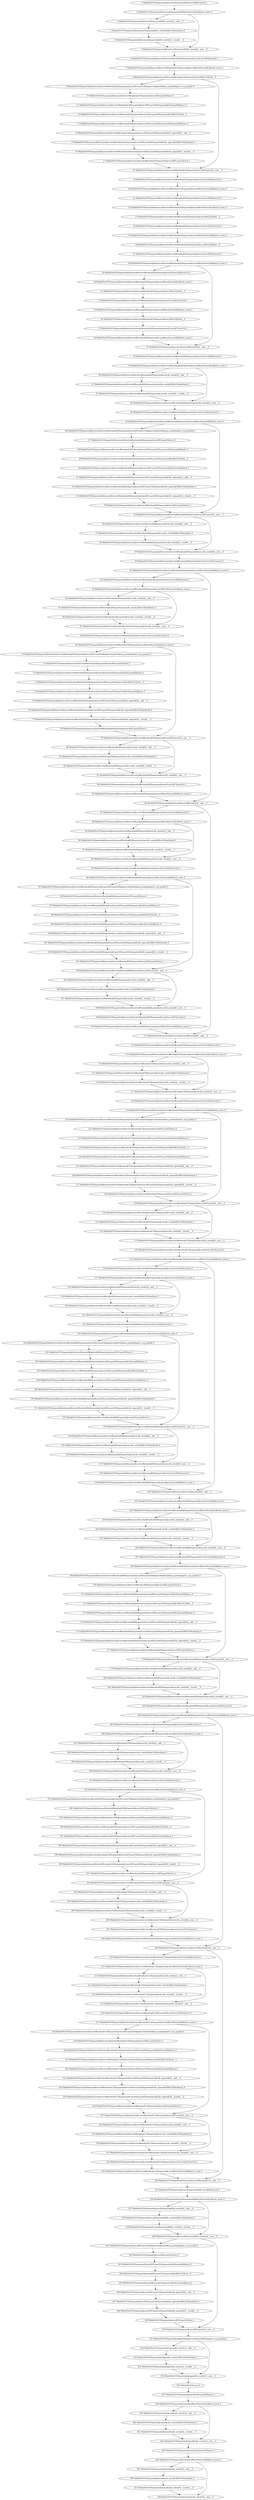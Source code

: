 strict digraph  {
"0 MobileNetV3/Sequential[features]/Sequential[0]/Conv2d[0]/conv2d_0" [id=0, type=conv2d];
"1 MobileNetV3/Sequential[features]/Sequential[0]/BatchNorm2d[1]/batch_norm_0" [id=1, type=batch_norm];
"2 MobileNetV3/Sequential[features]/Sequential[0]/h_swish[2]/__add___0" [id=2, type=__add__];
"3 MobileNetV3/Sequential[features]/Sequential[0]/h_swish[2]/ReLU6/hardtanh_0" [id=3, type=hardtanh];
"4 MobileNetV3/Sequential[features]/Sequential[0]/h_swish[2]/__truediv___0" [id=4, type=__truediv__];
"5 MobileNetV3/Sequential[features]/Sequential[0]/h_swish[2]/__mul___0" [id=5, type=__mul__];
"6 MobileNetV3/Sequential[features]/InvertedResidual[1]/Sequential[conv]/Conv2d[0]/conv2d_0" [id=6, type=conv2d];
"7 MobileNetV3/Sequential[features]/InvertedResidual[1]/Sequential[conv]/BatchNorm2d[1]/batch_norm_0" [id=7, type=batch_norm];
"8 MobileNetV3/Sequential[features]/InvertedResidual[1]/Sequential[conv]/ReLU[2]/relu__0" [id=8, type=relu_];
"9 MobileNetV3/Sequential[features]/InvertedResidual[1]/Sequential[conv]/SELayer[3]/AdaptiveAvgPool2d[avg_pool]/adaptive_avg_pool2d_0" [id=9, type=adaptive_avg_pool2d];
"10 MobileNetV3/Sequential[features]/InvertedResidual[1]/Sequential[conv]/SELayer[3]/view_0" [id=10, type=view];
"11 MobileNetV3/Sequential[features]/InvertedResidual[1]/Sequential[conv]/SELayer[3]/Sequential[fc]/Linear[0]/linear_0" [id=11, type=linear];
"12 MobileNetV3/Sequential[features]/InvertedResidual[1]/Sequential[conv]/SELayer[3]/Sequential[fc]/ReLU[1]/relu__0" [id=12, type=relu_];
"13 MobileNetV3/Sequential[features]/InvertedResidual[1]/Sequential[conv]/SELayer[3]/Sequential[fc]/Linear[2]/linear_0" [id=13, type=linear];
"14 MobileNetV3/Sequential[features]/InvertedResidual[1]/Sequential[conv]/SELayer[3]/Sequential[fc]/h_sigmoid[3]/__add___0" [id=14, type=__add__];
"15 MobileNetV3/Sequential[features]/InvertedResidual[1]/Sequential[conv]/SELayer[3]/Sequential[fc]/h_sigmoid[3]/ReLU6/hardtanh_0" [id=15, type=hardtanh];
"16 MobileNetV3/Sequential[features]/InvertedResidual[1]/Sequential[conv]/SELayer[3]/Sequential[fc]/h_sigmoid[3]/__truediv___0" [id=16, type=__truediv__];
"17 MobileNetV3/Sequential[features]/InvertedResidual[1]/Sequential[conv]/SELayer[3]/view_1" [id=17, type=view];
"18 MobileNetV3/Sequential[features]/InvertedResidual[1]/Sequential[conv]/SELayer[3]/__mul___0" [id=18, type=__mul__];
"19 MobileNetV3/Sequential[features]/InvertedResidual[1]/Sequential[conv]/Conv2d[4]/conv2d_0" [id=19, type=conv2d];
"20 MobileNetV3/Sequential[features]/InvertedResidual[1]/Sequential[conv]/BatchNorm2d[5]/batch_norm_0" [id=20, type=batch_norm];
"21 MobileNetV3/Sequential[features]/InvertedResidual[2]/Sequential[conv]/Conv2d[0]/conv2d_0" [id=21, type=conv2d];
"22 MobileNetV3/Sequential[features]/InvertedResidual[2]/Sequential[conv]/BatchNorm2d[1]/batch_norm_0" [id=22, type=batch_norm];
"23 MobileNetV3/Sequential[features]/InvertedResidual[2]/Sequential[conv]/ReLU[2]/relu__0" [id=23, type=relu_];
"24 MobileNetV3/Sequential[features]/InvertedResidual[2]/Sequential[conv]/Conv2d[3]/conv2d_0" [id=24, type=conv2d];
"25 MobileNetV3/Sequential[features]/InvertedResidual[2]/Sequential[conv]/BatchNorm2d[4]/batch_norm_0" [id=25, type=batch_norm];
"26 MobileNetV3/Sequential[features]/InvertedResidual[2]/Sequential[conv]/ReLU[6]/relu__0" [id=26, type=relu_];
"27 MobileNetV3/Sequential[features]/InvertedResidual[2]/Sequential[conv]/Conv2d[7]/conv2d_0" [id=27, type=conv2d];
"28 MobileNetV3/Sequential[features]/InvertedResidual[2]/Sequential[conv]/BatchNorm2d[8]/batch_norm_0" [id=28, type=batch_norm];
"29 MobileNetV3/Sequential[features]/InvertedResidual[3]/Sequential[conv]/Conv2d[0]/conv2d_0" [id=29, type=conv2d];
"30 MobileNetV3/Sequential[features]/InvertedResidual[3]/Sequential[conv]/BatchNorm2d[1]/batch_norm_0" [id=30, type=batch_norm];
"31 MobileNetV3/Sequential[features]/InvertedResidual[3]/Sequential[conv]/ReLU[2]/relu__0" [id=31, type=relu_];
"32 MobileNetV3/Sequential[features]/InvertedResidual[3]/Sequential[conv]/Conv2d[3]/conv2d_0" [id=32, type=conv2d];
"33 MobileNetV3/Sequential[features]/InvertedResidual[3]/Sequential[conv]/BatchNorm2d[4]/batch_norm_0" [id=33, type=batch_norm];
"34 MobileNetV3/Sequential[features]/InvertedResidual[3]/Sequential[conv]/ReLU[6]/relu__0" [id=34, type=relu_];
"35 MobileNetV3/Sequential[features]/InvertedResidual[3]/Sequential[conv]/Conv2d[7]/conv2d_0" [id=35, type=conv2d];
"36 MobileNetV3/Sequential[features]/InvertedResidual[3]/Sequential[conv]/BatchNorm2d[8]/batch_norm_0" [id=36, type=batch_norm];
"37 MobileNetV3/Sequential[features]/InvertedResidual[3]/__add___0" [id=37, type=__add__];
"38 MobileNetV3/Sequential[features]/InvertedResidual[4]/Sequential[conv]/Conv2d[0]/conv2d_0" [id=38, type=conv2d];
"39 MobileNetV3/Sequential[features]/InvertedResidual[4]/Sequential[conv]/BatchNorm2d[1]/batch_norm_0" [id=39, type=batch_norm];
"40 MobileNetV3/Sequential[features]/InvertedResidual[4]/Sequential[conv]/h_swish[2]/__add___0" [id=40, type=__add__];
"41 MobileNetV3/Sequential[features]/InvertedResidual[4]/Sequential[conv]/h_swish[2]/ReLU6/hardtanh_0" [id=41, type=hardtanh];
"42 MobileNetV3/Sequential[features]/InvertedResidual[4]/Sequential[conv]/h_swish[2]/__truediv___0" [id=42, type=__truediv__];
"43 MobileNetV3/Sequential[features]/InvertedResidual[4]/Sequential[conv]/h_swish[2]/__mul___0" [id=43, type=__mul__];
"44 MobileNetV3/Sequential[features]/InvertedResidual[4]/Sequential[conv]/Conv2d[3]/conv2d_0" [id=44, type=conv2d];
"45 MobileNetV3/Sequential[features]/InvertedResidual[4]/Sequential[conv]/BatchNorm2d[4]/batch_norm_0" [id=45, type=batch_norm];
"46 MobileNetV3/Sequential[features]/InvertedResidual[4]/Sequential[conv]/SELayer[5]/AdaptiveAvgPool2d[avg_pool]/adaptive_avg_pool2d_0" [id=46, type=adaptive_avg_pool2d];
"47 MobileNetV3/Sequential[features]/InvertedResidual[4]/Sequential[conv]/SELayer[5]/view_0" [id=47, type=view];
"48 MobileNetV3/Sequential[features]/InvertedResidual[4]/Sequential[conv]/SELayer[5]/Sequential[fc]/Linear[0]/linear_0" [id=48, type=linear];
"49 MobileNetV3/Sequential[features]/InvertedResidual[4]/Sequential[conv]/SELayer[5]/Sequential[fc]/ReLU[1]/relu__0" [id=49, type=relu_];
"50 MobileNetV3/Sequential[features]/InvertedResidual[4]/Sequential[conv]/SELayer[5]/Sequential[fc]/Linear[2]/linear_0" [id=50, type=linear];
"51 MobileNetV3/Sequential[features]/InvertedResidual[4]/Sequential[conv]/SELayer[5]/Sequential[fc]/h_sigmoid[3]/__add___0" [id=51, type=__add__];
"52 MobileNetV3/Sequential[features]/InvertedResidual[4]/Sequential[conv]/SELayer[5]/Sequential[fc]/h_sigmoid[3]/ReLU6/hardtanh_0" [id=52, type=hardtanh];
"53 MobileNetV3/Sequential[features]/InvertedResidual[4]/Sequential[conv]/SELayer[5]/Sequential[fc]/h_sigmoid[3]/__truediv___0" [id=53, type=__truediv__];
"54 MobileNetV3/Sequential[features]/InvertedResidual[4]/Sequential[conv]/SELayer[5]/view_1" [id=54, type=view];
"55 MobileNetV3/Sequential[features]/InvertedResidual[4]/Sequential[conv]/SELayer[5]/__mul___0" [id=55, type=__mul__];
"56 MobileNetV3/Sequential[features]/InvertedResidual[4]/Sequential[conv]/h_swish[6]/__add___0" [id=56, type=__add__];
"57 MobileNetV3/Sequential[features]/InvertedResidual[4]/Sequential[conv]/h_swish[6]/ReLU6/hardtanh_0" [id=57, type=hardtanh];
"58 MobileNetV3/Sequential[features]/InvertedResidual[4]/Sequential[conv]/h_swish[6]/__truediv___0" [id=58, type=__truediv__];
"59 MobileNetV3/Sequential[features]/InvertedResidual[4]/Sequential[conv]/h_swish[6]/__mul___0" [id=59, type=__mul__];
"60 MobileNetV3/Sequential[features]/InvertedResidual[4]/Sequential[conv]/Conv2d[7]/conv2d_0" [id=60, type=conv2d];
"61 MobileNetV3/Sequential[features]/InvertedResidual[4]/Sequential[conv]/BatchNorm2d[8]/batch_norm_0" [id=61, type=batch_norm];
"62 MobileNetV3/Sequential[features]/InvertedResidual[5]/Sequential[conv]/Conv2d[0]/conv2d_0" [id=62, type=conv2d];
"63 MobileNetV3/Sequential[features]/InvertedResidual[5]/Sequential[conv]/BatchNorm2d[1]/batch_norm_0" [id=63, type=batch_norm];
"64 MobileNetV3/Sequential[features]/InvertedResidual[5]/Sequential[conv]/h_swish[2]/__add___0" [id=64, type=__add__];
"65 MobileNetV3/Sequential[features]/InvertedResidual[5]/Sequential[conv]/h_swish[2]/ReLU6/hardtanh_0" [id=65, type=hardtanh];
"66 MobileNetV3/Sequential[features]/InvertedResidual[5]/Sequential[conv]/h_swish[2]/__truediv___0" [id=66, type=__truediv__];
"67 MobileNetV3/Sequential[features]/InvertedResidual[5]/Sequential[conv]/h_swish[2]/__mul___0" [id=67, type=__mul__];
"68 MobileNetV3/Sequential[features]/InvertedResidual[5]/Sequential[conv]/Conv2d[3]/conv2d_0" [id=68, type=conv2d];
"69 MobileNetV3/Sequential[features]/InvertedResidual[5]/Sequential[conv]/BatchNorm2d[4]/batch_norm_0" [id=69, type=batch_norm];
"70 MobileNetV3/Sequential[features]/InvertedResidual[5]/Sequential[conv]/SELayer[5]/AdaptiveAvgPool2d[avg_pool]/adaptive_avg_pool2d_0" [id=70, type=adaptive_avg_pool2d];
"71 MobileNetV3/Sequential[features]/InvertedResidual[5]/Sequential[conv]/SELayer[5]/view_0" [id=71, type=view];
"72 MobileNetV3/Sequential[features]/InvertedResidual[5]/Sequential[conv]/SELayer[5]/Sequential[fc]/Linear[0]/linear_0" [id=72, type=linear];
"73 MobileNetV3/Sequential[features]/InvertedResidual[5]/Sequential[conv]/SELayer[5]/Sequential[fc]/ReLU[1]/relu__0" [id=73, type=relu_];
"74 MobileNetV3/Sequential[features]/InvertedResidual[5]/Sequential[conv]/SELayer[5]/Sequential[fc]/Linear[2]/linear_0" [id=74, type=linear];
"75 MobileNetV3/Sequential[features]/InvertedResidual[5]/Sequential[conv]/SELayer[5]/Sequential[fc]/h_sigmoid[3]/__add___0" [id=75, type=__add__];
"76 MobileNetV3/Sequential[features]/InvertedResidual[5]/Sequential[conv]/SELayer[5]/Sequential[fc]/h_sigmoid[3]/ReLU6/hardtanh_0" [id=76, type=hardtanh];
"77 MobileNetV3/Sequential[features]/InvertedResidual[5]/Sequential[conv]/SELayer[5]/Sequential[fc]/h_sigmoid[3]/__truediv___0" [id=77, type=__truediv__];
"78 MobileNetV3/Sequential[features]/InvertedResidual[5]/Sequential[conv]/SELayer[5]/view_1" [id=78, type=view];
"79 MobileNetV3/Sequential[features]/InvertedResidual[5]/Sequential[conv]/SELayer[5]/__mul___0" [id=79, type=__mul__];
"80 MobileNetV3/Sequential[features]/InvertedResidual[5]/Sequential[conv]/h_swish[6]/__add___0" [id=80, type=__add__];
"81 MobileNetV3/Sequential[features]/InvertedResidual[5]/Sequential[conv]/h_swish[6]/ReLU6/hardtanh_0" [id=81, type=hardtanh];
"82 MobileNetV3/Sequential[features]/InvertedResidual[5]/Sequential[conv]/h_swish[6]/__truediv___0" [id=82, type=__truediv__];
"83 MobileNetV3/Sequential[features]/InvertedResidual[5]/Sequential[conv]/h_swish[6]/__mul___0" [id=83, type=__mul__];
"84 MobileNetV3/Sequential[features]/InvertedResidual[5]/Sequential[conv]/Conv2d[7]/conv2d_0" [id=84, type=conv2d];
"85 MobileNetV3/Sequential[features]/InvertedResidual[5]/Sequential[conv]/BatchNorm2d[8]/batch_norm_0" [id=85, type=batch_norm];
"86 MobileNetV3/Sequential[features]/InvertedResidual[5]/__add___0" [id=86, type=__add__];
"87 MobileNetV3/Sequential[features]/InvertedResidual[6]/Sequential[conv]/Conv2d[0]/conv2d_0" [id=87, type=conv2d];
"88 MobileNetV3/Sequential[features]/InvertedResidual[6]/Sequential[conv]/BatchNorm2d[1]/batch_norm_0" [id=88, type=batch_norm];
"89 MobileNetV3/Sequential[features]/InvertedResidual[6]/Sequential[conv]/h_swish[2]/__add___0" [id=89, type=__add__];
"90 MobileNetV3/Sequential[features]/InvertedResidual[6]/Sequential[conv]/h_swish[2]/ReLU6/hardtanh_0" [id=90, type=hardtanh];
"91 MobileNetV3/Sequential[features]/InvertedResidual[6]/Sequential[conv]/h_swish[2]/__truediv___0" [id=91, type=__truediv__];
"92 MobileNetV3/Sequential[features]/InvertedResidual[6]/Sequential[conv]/h_swish[2]/__mul___0" [id=92, type=__mul__];
"93 MobileNetV3/Sequential[features]/InvertedResidual[6]/Sequential[conv]/Conv2d[3]/conv2d_0" [id=93, type=conv2d];
"94 MobileNetV3/Sequential[features]/InvertedResidual[6]/Sequential[conv]/BatchNorm2d[4]/batch_norm_0" [id=94, type=batch_norm];
"95 MobileNetV3/Sequential[features]/InvertedResidual[6]/Sequential[conv]/SELayer[5]/AdaptiveAvgPool2d[avg_pool]/adaptive_avg_pool2d_0" [id=95, type=adaptive_avg_pool2d];
"96 MobileNetV3/Sequential[features]/InvertedResidual[6]/Sequential[conv]/SELayer[5]/view_0" [id=96, type=view];
"97 MobileNetV3/Sequential[features]/InvertedResidual[6]/Sequential[conv]/SELayer[5]/Sequential[fc]/Linear[0]/linear_0" [id=97, type=linear];
"98 MobileNetV3/Sequential[features]/InvertedResidual[6]/Sequential[conv]/SELayer[5]/Sequential[fc]/ReLU[1]/relu__0" [id=98, type=relu_];
"99 MobileNetV3/Sequential[features]/InvertedResidual[6]/Sequential[conv]/SELayer[5]/Sequential[fc]/Linear[2]/linear_0" [id=99, type=linear];
"100 MobileNetV3/Sequential[features]/InvertedResidual[6]/Sequential[conv]/SELayer[5]/Sequential[fc]/h_sigmoid[3]/__add___0" [id=100, type=__add__];
"101 MobileNetV3/Sequential[features]/InvertedResidual[6]/Sequential[conv]/SELayer[5]/Sequential[fc]/h_sigmoid[3]/ReLU6/hardtanh_0" [id=101, type=hardtanh];
"102 MobileNetV3/Sequential[features]/InvertedResidual[6]/Sequential[conv]/SELayer[5]/Sequential[fc]/h_sigmoid[3]/__truediv___0" [id=102, type=__truediv__];
"103 MobileNetV3/Sequential[features]/InvertedResidual[6]/Sequential[conv]/SELayer[5]/view_1" [id=103, type=view];
"104 MobileNetV3/Sequential[features]/InvertedResidual[6]/Sequential[conv]/SELayer[5]/__mul___0" [id=104, type=__mul__];
"105 MobileNetV3/Sequential[features]/InvertedResidual[6]/Sequential[conv]/h_swish[6]/__add___0" [id=105, type=__add__];
"106 MobileNetV3/Sequential[features]/InvertedResidual[6]/Sequential[conv]/h_swish[6]/ReLU6/hardtanh_0" [id=106, type=hardtanh];
"107 MobileNetV3/Sequential[features]/InvertedResidual[6]/Sequential[conv]/h_swish[6]/__truediv___0" [id=107, type=__truediv__];
"108 MobileNetV3/Sequential[features]/InvertedResidual[6]/Sequential[conv]/h_swish[6]/__mul___0" [id=108, type=__mul__];
"109 MobileNetV3/Sequential[features]/InvertedResidual[6]/Sequential[conv]/Conv2d[7]/conv2d_0" [id=109, type=conv2d];
"110 MobileNetV3/Sequential[features]/InvertedResidual[6]/Sequential[conv]/BatchNorm2d[8]/batch_norm_0" [id=110, type=batch_norm];
"111 MobileNetV3/Sequential[features]/InvertedResidual[6]/__add___0" [id=111, type=__add__];
"112 MobileNetV3/Sequential[features]/InvertedResidual[7]/Sequential[conv]/Conv2d[0]/conv2d_0" [id=112, type=conv2d];
"113 MobileNetV3/Sequential[features]/InvertedResidual[7]/Sequential[conv]/BatchNorm2d[1]/batch_norm_0" [id=113, type=batch_norm];
"114 MobileNetV3/Sequential[features]/InvertedResidual[7]/Sequential[conv]/h_swish[2]/__add___0" [id=114, type=__add__];
"115 MobileNetV3/Sequential[features]/InvertedResidual[7]/Sequential[conv]/h_swish[2]/ReLU6/hardtanh_0" [id=115, type=hardtanh];
"116 MobileNetV3/Sequential[features]/InvertedResidual[7]/Sequential[conv]/h_swish[2]/__truediv___0" [id=116, type=__truediv__];
"117 MobileNetV3/Sequential[features]/InvertedResidual[7]/Sequential[conv]/h_swish[2]/__mul___0" [id=117, type=__mul__];
"118 MobileNetV3/Sequential[features]/InvertedResidual[7]/Sequential[conv]/Conv2d[3]/conv2d_0" [id=118, type=conv2d];
"119 MobileNetV3/Sequential[features]/InvertedResidual[7]/Sequential[conv]/BatchNorm2d[4]/batch_norm_0" [id=119, type=batch_norm];
"120 MobileNetV3/Sequential[features]/InvertedResidual[7]/Sequential[conv]/SELayer[5]/AdaptiveAvgPool2d[avg_pool]/adaptive_avg_pool2d_0" [id=120, type=adaptive_avg_pool2d];
"121 MobileNetV3/Sequential[features]/InvertedResidual[7]/Sequential[conv]/SELayer[5]/view_0" [id=121, type=view];
"122 MobileNetV3/Sequential[features]/InvertedResidual[7]/Sequential[conv]/SELayer[5]/Sequential[fc]/Linear[0]/linear_0" [id=122, type=linear];
"123 MobileNetV3/Sequential[features]/InvertedResidual[7]/Sequential[conv]/SELayer[5]/Sequential[fc]/ReLU[1]/relu__0" [id=123, type=relu_];
"124 MobileNetV3/Sequential[features]/InvertedResidual[7]/Sequential[conv]/SELayer[5]/Sequential[fc]/Linear[2]/linear_0" [id=124, type=linear];
"125 MobileNetV3/Sequential[features]/InvertedResidual[7]/Sequential[conv]/SELayer[5]/Sequential[fc]/h_sigmoid[3]/__add___0" [id=125, type=__add__];
"126 MobileNetV3/Sequential[features]/InvertedResidual[7]/Sequential[conv]/SELayer[5]/Sequential[fc]/h_sigmoid[3]/ReLU6/hardtanh_0" [id=126, type=hardtanh];
"127 MobileNetV3/Sequential[features]/InvertedResidual[7]/Sequential[conv]/SELayer[5]/Sequential[fc]/h_sigmoid[3]/__truediv___0" [id=127, type=__truediv__];
"128 MobileNetV3/Sequential[features]/InvertedResidual[7]/Sequential[conv]/SELayer[5]/view_1" [id=128, type=view];
"129 MobileNetV3/Sequential[features]/InvertedResidual[7]/Sequential[conv]/SELayer[5]/__mul___0" [id=129, type=__mul__];
"130 MobileNetV3/Sequential[features]/InvertedResidual[7]/Sequential[conv]/h_swish[6]/__add___0" [id=130, type=__add__];
"131 MobileNetV3/Sequential[features]/InvertedResidual[7]/Sequential[conv]/h_swish[6]/ReLU6/hardtanh_0" [id=131, type=hardtanh];
"132 MobileNetV3/Sequential[features]/InvertedResidual[7]/Sequential[conv]/h_swish[6]/__truediv___0" [id=132, type=__truediv__];
"133 MobileNetV3/Sequential[features]/InvertedResidual[7]/Sequential[conv]/h_swish[6]/__mul___0" [id=133, type=__mul__];
"134 MobileNetV3/Sequential[features]/InvertedResidual[7]/Sequential[conv]/Conv2d[7]/conv2d_0" [id=134, type=conv2d];
"135 MobileNetV3/Sequential[features]/InvertedResidual[7]/Sequential[conv]/BatchNorm2d[8]/batch_norm_0" [id=135, type=batch_norm];
"136 MobileNetV3/Sequential[features]/InvertedResidual[8]/Sequential[conv]/Conv2d[0]/conv2d_0" [id=136, type=conv2d];
"137 MobileNetV3/Sequential[features]/InvertedResidual[8]/Sequential[conv]/BatchNorm2d[1]/batch_norm_0" [id=137, type=batch_norm];
"138 MobileNetV3/Sequential[features]/InvertedResidual[8]/Sequential[conv]/h_swish[2]/__add___0" [id=138, type=__add__];
"139 MobileNetV3/Sequential[features]/InvertedResidual[8]/Sequential[conv]/h_swish[2]/ReLU6/hardtanh_0" [id=139, type=hardtanh];
"140 MobileNetV3/Sequential[features]/InvertedResidual[8]/Sequential[conv]/h_swish[2]/__truediv___0" [id=140, type=__truediv__];
"141 MobileNetV3/Sequential[features]/InvertedResidual[8]/Sequential[conv]/h_swish[2]/__mul___0" [id=141, type=__mul__];
"142 MobileNetV3/Sequential[features]/InvertedResidual[8]/Sequential[conv]/Conv2d[3]/conv2d_0" [id=142, type=conv2d];
"143 MobileNetV3/Sequential[features]/InvertedResidual[8]/Sequential[conv]/BatchNorm2d[4]/batch_norm_0" [id=143, type=batch_norm];
"144 MobileNetV3/Sequential[features]/InvertedResidual[8]/Sequential[conv]/SELayer[5]/AdaptiveAvgPool2d[avg_pool]/adaptive_avg_pool2d_0" [id=144, type=adaptive_avg_pool2d];
"145 MobileNetV3/Sequential[features]/InvertedResidual[8]/Sequential[conv]/SELayer[5]/view_0" [id=145, type=view];
"146 MobileNetV3/Sequential[features]/InvertedResidual[8]/Sequential[conv]/SELayer[5]/Sequential[fc]/Linear[0]/linear_0" [id=146, type=linear];
"147 MobileNetV3/Sequential[features]/InvertedResidual[8]/Sequential[conv]/SELayer[5]/Sequential[fc]/ReLU[1]/relu__0" [id=147, type=relu_];
"148 MobileNetV3/Sequential[features]/InvertedResidual[8]/Sequential[conv]/SELayer[5]/Sequential[fc]/Linear[2]/linear_0" [id=148, type=linear];
"149 MobileNetV3/Sequential[features]/InvertedResidual[8]/Sequential[conv]/SELayer[5]/Sequential[fc]/h_sigmoid[3]/__add___0" [id=149, type=__add__];
"150 MobileNetV3/Sequential[features]/InvertedResidual[8]/Sequential[conv]/SELayer[5]/Sequential[fc]/h_sigmoid[3]/ReLU6/hardtanh_0" [id=150, type=hardtanh];
"151 MobileNetV3/Sequential[features]/InvertedResidual[8]/Sequential[conv]/SELayer[5]/Sequential[fc]/h_sigmoid[3]/__truediv___0" [id=151, type=__truediv__];
"152 MobileNetV3/Sequential[features]/InvertedResidual[8]/Sequential[conv]/SELayer[5]/view_1" [id=152, type=view];
"153 MobileNetV3/Sequential[features]/InvertedResidual[8]/Sequential[conv]/SELayer[5]/__mul___0" [id=153, type=__mul__];
"154 MobileNetV3/Sequential[features]/InvertedResidual[8]/Sequential[conv]/h_swish[6]/__add___0" [id=154, type=__add__];
"155 MobileNetV3/Sequential[features]/InvertedResidual[8]/Sequential[conv]/h_swish[6]/ReLU6/hardtanh_0" [id=155, type=hardtanh];
"156 MobileNetV3/Sequential[features]/InvertedResidual[8]/Sequential[conv]/h_swish[6]/__truediv___0" [id=156, type=__truediv__];
"157 MobileNetV3/Sequential[features]/InvertedResidual[8]/Sequential[conv]/h_swish[6]/__mul___0" [id=157, type=__mul__];
"158 MobileNetV3/Sequential[features]/InvertedResidual[8]/Sequential[conv]/Conv2d[7]/conv2d_0" [id=158, type=conv2d];
"159 MobileNetV3/Sequential[features]/InvertedResidual[8]/Sequential[conv]/BatchNorm2d[8]/batch_norm_0" [id=159, type=batch_norm];
"160 MobileNetV3/Sequential[features]/InvertedResidual[8]/__add___0" [id=160, type=__add__];
"161 MobileNetV3/Sequential[features]/InvertedResidual[9]/Sequential[conv]/Conv2d[0]/conv2d_0" [id=161, type=conv2d];
"162 MobileNetV3/Sequential[features]/InvertedResidual[9]/Sequential[conv]/BatchNorm2d[1]/batch_norm_0" [id=162, type=batch_norm];
"163 MobileNetV3/Sequential[features]/InvertedResidual[9]/Sequential[conv]/h_swish[2]/__add___0" [id=163, type=__add__];
"164 MobileNetV3/Sequential[features]/InvertedResidual[9]/Sequential[conv]/h_swish[2]/ReLU6/hardtanh_0" [id=164, type=hardtanh];
"165 MobileNetV3/Sequential[features]/InvertedResidual[9]/Sequential[conv]/h_swish[2]/__truediv___0" [id=165, type=__truediv__];
"166 MobileNetV3/Sequential[features]/InvertedResidual[9]/Sequential[conv]/h_swish[2]/__mul___0" [id=166, type=__mul__];
"167 MobileNetV3/Sequential[features]/InvertedResidual[9]/Sequential[conv]/Conv2d[3]/conv2d_0" [id=167, type=conv2d];
"168 MobileNetV3/Sequential[features]/InvertedResidual[9]/Sequential[conv]/BatchNorm2d[4]/batch_norm_0" [id=168, type=batch_norm];
"169 MobileNetV3/Sequential[features]/InvertedResidual[9]/Sequential[conv]/SELayer[5]/AdaptiveAvgPool2d[avg_pool]/adaptive_avg_pool2d_0" [id=169, type=adaptive_avg_pool2d];
"170 MobileNetV3/Sequential[features]/InvertedResidual[9]/Sequential[conv]/SELayer[5]/view_0" [id=170, type=view];
"171 MobileNetV3/Sequential[features]/InvertedResidual[9]/Sequential[conv]/SELayer[5]/Sequential[fc]/Linear[0]/linear_0" [id=171, type=linear];
"172 MobileNetV3/Sequential[features]/InvertedResidual[9]/Sequential[conv]/SELayer[5]/Sequential[fc]/ReLU[1]/relu__0" [id=172, type=relu_];
"173 MobileNetV3/Sequential[features]/InvertedResidual[9]/Sequential[conv]/SELayer[5]/Sequential[fc]/Linear[2]/linear_0" [id=173, type=linear];
"174 MobileNetV3/Sequential[features]/InvertedResidual[9]/Sequential[conv]/SELayer[5]/Sequential[fc]/h_sigmoid[3]/__add___0" [id=174, type=__add__];
"175 MobileNetV3/Sequential[features]/InvertedResidual[9]/Sequential[conv]/SELayer[5]/Sequential[fc]/h_sigmoid[3]/ReLU6/hardtanh_0" [id=175, type=hardtanh];
"176 MobileNetV3/Sequential[features]/InvertedResidual[9]/Sequential[conv]/SELayer[5]/Sequential[fc]/h_sigmoid[3]/__truediv___0" [id=176, type=__truediv__];
"177 MobileNetV3/Sequential[features]/InvertedResidual[9]/Sequential[conv]/SELayer[5]/view_1" [id=177, type=view];
"178 MobileNetV3/Sequential[features]/InvertedResidual[9]/Sequential[conv]/SELayer[5]/__mul___0" [id=178, type=__mul__];
"179 MobileNetV3/Sequential[features]/InvertedResidual[9]/Sequential[conv]/h_swish[6]/__add___0" [id=179, type=__add__];
"180 MobileNetV3/Sequential[features]/InvertedResidual[9]/Sequential[conv]/h_swish[6]/ReLU6/hardtanh_0" [id=180, type=hardtanh];
"181 MobileNetV3/Sequential[features]/InvertedResidual[9]/Sequential[conv]/h_swish[6]/__truediv___0" [id=181, type=__truediv__];
"182 MobileNetV3/Sequential[features]/InvertedResidual[9]/Sequential[conv]/h_swish[6]/__mul___0" [id=182, type=__mul__];
"183 MobileNetV3/Sequential[features]/InvertedResidual[9]/Sequential[conv]/Conv2d[7]/conv2d_0" [id=183, type=conv2d];
"184 MobileNetV3/Sequential[features]/InvertedResidual[9]/Sequential[conv]/BatchNorm2d[8]/batch_norm_0" [id=184, type=batch_norm];
"185 MobileNetV3/Sequential[features]/InvertedResidual[10]/Sequential[conv]/Conv2d[0]/conv2d_0" [id=185, type=conv2d];
"186 MobileNetV3/Sequential[features]/InvertedResidual[10]/Sequential[conv]/BatchNorm2d[1]/batch_norm_0" [id=186, type=batch_norm];
"187 MobileNetV3/Sequential[features]/InvertedResidual[10]/Sequential[conv]/h_swish[2]/__add___0" [id=187, type=__add__];
"188 MobileNetV3/Sequential[features]/InvertedResidual[10]/Sequential[conv]/h_swish[2]/ReLU6/hardtanh_0" [id=188, type=hardtanh];
"189 MobileNetV3/Sequential[features]/InvertedResidual[10]/Sequential[conv]/h_swish[2]/__truediv___0" [id=189, type=__truediv__];
"190 MobileNetV3/Sequential[features]/InvertedResidual[10]/Sequential[conv]/h_swish[2]/__mul___0" [id=190, type=__mul__];
"191 MobileNetV3/Sequential[features]/InvertedResidual[10]/Sequential[conv]/Conv2d[3]/conv2d_0" [id=191, type=conv2d];
"192 MobileNetV3/Sequential[features]/InvertedResidual[10]/Sequential[conv]/BatchNorm2d[4]/batch_norm_0" [id=192, type=batch_norm];
"193 MobileNetV3/Sequential[features]/InvertedResidual[10]/Sequential[conv]/SELayer[5]/AdaptiveAvgPool2d[avg_pool]/adaptive_avg_pool2d_0" [id=193, type=adaptive_avg_pool2d];
"194 MobileNetV3/Sequential[features]/InvertedResidual[10]/Sequential[conv]/SELayer[5]/view_0" [id=194, type=view];
"195 MobileNetV3/Sequential[features]/InvertedResidual[10]/Sequential[conv]/SELayer[5]/Sequential[fc]/Linear[0]/linear_0" [id=195, type=linear];
"196 MobileNetV3/Sequential[features]/InvertedResidual[10]/Sequential[conv]/SELayer[5]/Sequential[fc]/ReLU[1]/relu__0" [id=196, type=relu_];
"197 MobileNetV3/Sequential[features]/InvertedResidual[10]/Sequential[conv]/SELayer[5]/Sequential[fc]/Linear[2]/linear_0" [id=197, type=linear];
"198 MobileNetV3/Sequential[features]/InvertedResidual[10]/Sequential[conv]/SELayer[5]/Sequential[fc]/h_sigmoid[3]/__add___0" [id=198, type=__add__];
"199 MobileNetV3/Sequential[features]/InvertedResidual[10]/Sequential[conv]/SELayer[5]/Sequential[fc]/h_sigmoid[3]/ReLU6/hardtanh_0" [id=199, type=hardtanh];
"200 MobileNetV3/Sequential[features]/InvertedResidual[10]/Sequential[conv]/SELayer[5]/Sequential[fc]/h_sigmoid[3]/__truediv___0" [id=200, type=__truediv__];
"201 MobileNetV3/Sequential[features]/InvertedResidual[10]/Sequential[conv]/SELayer[5]/view_1" [id=201, type=view];
"202 MobileNetV3/Sequential[features]/InvertedResidual[10]/Sequential[conv]/SELayer[5]/__mul___0" [id=202, type=__mul__];
"203 MobileNetV3/Sequential[features]/InvertedResidual[10]/Sequential[conv]/h_swish[6]/__add___0" [id=203, type=__add__];
"204 MobileNetV3/Sequential[features]/InvertedResidual[10]/Sequential[conv]/h_swish[6]/ReLU6/hardtanh_0" [id=204, type=hardtanh];
"205 MobileNetV3/Sequential[features]/InvertedResidual[10]/Sequential[conv]/h_swish[6]/__truediv___0" [id=205, type=__truediv__];
"206 MobileNetV3/Sequential[features]/InvertedResidual[10]/Sequential[conv]/h_swish[6]/__mul___0" [id=206, type=__mul__];
"207 MobileNetV3/Sequential[features]/InvertedResidual[10]/Sequential[conv]/Conv2d[7]/conv2d_0" [id=207, type=conv2d];
"208 MobileNetV3/Sequential[features]/InvertedResidual[10]/Sequential[conv]/BatchNorm2d[8]/batch_norm_0" [id=208, type=batch_norm];
"209 MobileNetV3/Sequential[features]/InvertedResidual[10]/__add___0" [id=209, type=__add__];
"210 MobileNetV3/Sequential[features]/InvertedResidual[11]/Sequential[conv]/Conv2d[0]/conv2d_0" [id=210, type=conv2d];
"211 MobileNetV3/Sequential[features]/InvertedResidual[11]/Sequential[conv]/BatchNorm2d[1]/batch_norm_0" [id=211, type=batch_norm];
"212 MobileNetV3/Sequential[features]/InvertedResidual[11]/Sequential[conv]/h_swish[2]/__add___0" [id=212, type=__add__];
"213 MobileNetV3/Sequential[features]/InvertedResidual[11]/Sequential[conv]/h_swish[2]/ReLU6/hardtanh_0" [id=213, type=hardtanh];
"214 MobileNetV3/Sequential[features]/InvertedResidual[11]/Sequential[conv]/h_swish[2]/__truediv___0" [id=214, type=__truediv__];
"215 MobileNetV3/Sequential[features]/InvertedResidual[11]/Sequential[conv]/h_swish[2]/__mul___0" [id=215, type=__mul__];
"216 MobileNetV3/Sequential[features]/InvertedResidual[11]/Sequential[conv]/Conv2d[3]/conv2d_0" [id=216, type=conv2d];
"217 MobileNetV3/Sequential[features]/InvertedResidual[11]/Sequential[conv]/BatchNorm2d[4]/batch_norm_0" [id=217, type=batch_norm];
"218 MobileNetV3/Sequential[features]/InvertedResidual[11]/Sequential[conv]/SELayer[5]/AdaptiveAvgPool2d[avg_pool]/adaptive_avg_pool2d_0" [id=218, type=adaptive_avg_pool2d];
"219 MobileNetV3/Sequential[features]/InvertedResidual[11]/Sequential[conv]/SELayer[5]/view_0" [id=219, type=view];
"220 MobileNetV3/Sequential[features]/InvertedResidual[11]/Sequential[conv]/SELayer[5]/Sequential[fc]/Linear[0]/linear_0" [id=220, type=linear];
"221 MobileNetV3/Sequential[features]/InvertedResidual[11]/Sequential[conv]/SELayer[5]/Sequential[fc]/ReLU[1]/relu__0" [id=221, type=relu_];
"222 MobileNetV3/Sequential[features]/InvertedResidual[11]/Sequential[conv]/SELayer[5]/Sequential[fc]/Linear[2]/linear_0" [id=222, type=linear];
"223 MobileNetV3/Sequential[features]/InvertedResidual[11]/Sequential[conv]/SELayer[5]/Sequential[fc]/h_sigmoid[3]/__add___0" [id=223, type=__add__];
"224 MobileNetV3/Sequential[features]/InvertedResidual[11]/Sequential[conv]/SELayer[5]/Sequential[fc]/h_sigmoid[3]/ReLU6/hardtanh_0" [id=224, type=hardtanh];
"225 MobileNetV3/Sequential[features]/InvertedResidual[11]/Sequential[conv]/SELayer[5]/Sequential[fc]/h_sigmoid[3]/__truediv___0" [id=225, type=__truediv__];
"226 MobileNetV3/Sequential[features]/InvertedResidual[11]/Sequential[conv]/SELayer[5]/view_1" [id=226, type=view];
"227 MobileNetV3/Sequential[features]/InvertedResidual[11]/Sequential[conv]/SELayer[5]/__mul___0" [id=227, type=__mul__];
"228 MobileNetV3/Sequential[features]/InvertedResidual[11]/Sequential[conv]/h_swish[6]/__add___0" [id=228, type=__add__];
"229 MobileNetV3/Sequential[features]/InvertedResidual[11]/Sequential[conv]/h_swish[6]/ReLU6/hardtanh_0" [id=229, type=hardtanh];
"230 MobileNetV3/Sequential[features]/InvertedResidual[11]/Sequential[conv]/h_swish[6]/__truediv___0" [id=230, type=__truediv__];
"231 MobileNetV3/Sequential[features]/InvertedResidual[11]/Sequential[conv]/h_swish[6]/__mul___0" [id=231, type=__mul__];
"232 MobileNetV3/Sequential[features]/InvertedResidual[11]/Sequential[conv]/Conv2d[7]/conv2d_0" [id=232, type=conv2d];
"233 MobileNetV3/Sequential[features]/InvertedResidual[11]/Sequential[conv]/BatchNorm2d[8]/batch_norm_0" [id=233, type=batch_norm];
"234 MobileNetV3/Sequential[features]/InvertedResidual[11]/__add___0" [id=234, type=__add__];
"235 MobileNetV3/Sequential[conv]/Sequential[0]/Conv2d[0]/conv2d_0" [id=235, type=conv2d];
"236 MobileNetV3/Sequential[conv]/Sequential[0]/BatchNorm2d[1]/batch_norm_0" [id=236, type=batch_norm];
"237 MobileNetV3/Sequential[conv]/Sequential[0]/h_swish[2]/__add___0" [id=237, type=__add__];
"238 MobileNetV3/Sequential[conv]/Sequential[0]/h_swish[2]/ReLU6/hardtanh_0" [id=238, type=hardtanh];
"239 MobileNetV3/Sequential[conv]/Sequential[0]/h_swish[2]/__truediv___0" [id=239, type=__truediv__];
"240 MobileNetV3/Sequential[conv]/Sequential[0]/h_swish[2]/__mul___0" [id=240, type=__mul__];
"241 MobileNetV3/Sequential[conv]/SELayer[1]/AdaptiveAvgPool2d[avg_pool]/adaptive_avg_pool2d_0" [id=241, type=adaptive_avg_pool2d];
"242 MobileNetV3/Sequential[conv]/SELayer[1]/view_0" [id=242, type=view];
"243 MobileNetV3/Sequential[conv]/SELayer[1]/Sequential[fc]/Linear[0]/linear_0" [id=243, type=linear];
"244 MobileNetV3/Sequential[conv]/SELayer[1]/Sequential[fc]/ReLU[1]/relu__0" [id=244, type=relu_];
"245 MobileNetV3/Sequential[conv]/SELayer[1]/Sequential[fc]/Linear[2]/linear_0" [id=245, type=linear];
"246 MobileNetV3/Sequential[conv]/SELayer[1]/Sequential[fc]/h_sigmoid[3]/__add___0" [id=246, type=__add__];
"247 MobileNetV3/Sequential[conv]/SELayer[1]/Sequential[fc]/h_sigmoid[3]/ReLU6/hardtanh_0" [id=247, type=hardtanh];
"248 MobileNetV3/Sequential[conv]/SELayer[1]/Sequential[fc]/h_sigmoid[3]/__truediv___0" [id=248, type=__truediv__];
"249 MobileNetV3/Sequential[conv]/SELayer[1]/view_1" [id=249, type=view];
"250 MobileNetV3/Sequential[conv]/SELayer[1]/__mul___0" [id=250, type=__mul__];
"251 MobileNetV3/Sequential[avgpool]/AdaptiveAvgPool2d[0]/adaptive_avg_pool2d_0" [id=251, type=adaptive_avg_pool2d];
"252 MobileNetV3/Sequential[avgpool]/h_swish[1]/__add___0" [id=252, type=__add__];
"253 MobileNetV3/Sequential[avgpool]/h_swish[1]/ReLU6/hardtanh_0" [id=253, type=hardtanh];
"254 MobileNetV3/Sequential[avgpool]/h_swish[1]/__truediv___0" [id=254, type=__truediv__];
"255 MobileNetV3/Sequential[avgpool]/h_swish[1]/__mul___0" [id=255, type=__mul__];
"256 MobileNetV3/view_0" [id=256, type=view];
"257 MobileNetV3/Sequential[classifier]/Linear[0]/linear_0" [id=257, type=linear];
"258 MobileNetV3/Sequential[classifier]/BatchNorm1d[1]/batch_norm_0" [id=258, type=batch_norm];
"259 MobileNetV3/Sequential[classifier]/h_swish[2]/__add___0" [id=259, type=__add__];
"260 MobileNetV3/Sequential[classifier]/h_swish[2]/ReLU6/hardtanh_0" [id=260, type=hardtanh];
"261 MobileNetV3/Sequential[classifier]/h_swish[2]/__truediv___0" [id=261, type=__truediv__];
"262 MobileNetV3/Sequential[classifier]/h_swish[2]/__mul___0" [id=262, type=__mul__];
"263 MobileNetV3/Sequential[classifier]/Linear[3]/linear_0" [id=263, type=linear];
"264 MobileNetV3/Sequential[classifier]/BatchNorm1d[4]/batch_norm_0" [id=264, type=batch_norm];
"265 MobileNetV3/Sequential[classifier]/h_swish[5]/__add___0" [id=265, type=__add__];
"266 MobileNetV3/Sequential[classifier]/h_swish[5]/ReLU6/hardtanh_0" [id=266, type=hardtanh];
"267 MobileNetV3/Sequential[classifier]/h_swish[5]/__truediv___0" [id=267, type=__truediv__];
"268 MobileNetV3/Sequential[classifier]/h_swish[5]/__mul___0" [id=268, type=__mul__];
"0 MobileNetV3/Sequential[features]/Sequential[0]/Conv2d[0]/conv2d_0" -> "1 MobileNetV3/Sequential[features]/Sequential[0]/BatchNorm2d[1]/batch_norm_0";
"1 MobileNetV3/Sequential[features]/Sequential[0]/BatchNorm2d[1]/batch_norm_0" -> "2 MobileNetV3/Sequential[features]/Sequential[0]/h_swish[2]/__add___0";
"1 MobileNetV3/Sequential[features]/Sequential[0]/BatchNorm2d[1]/batch_norm_0" -> "5 MobileNetV3/Sequential[features]/Sequential[0]/h_swish[2]/__mul___0";
"2 MobileNetV3/Sequential[features]/Sequential[0]/h_swish[2]/__add___0" -> "3 MobileNetV3/Sequential[features]/Sequential[0]/h_swish[2]/ReLU6/hardtanh_0";
"3 MobileNetV3/Sequential[features]/Sequential[0]/h_swish[2]/ReLU6/hardtanh_0" -> "4 MobileNetV3/Sequential[features]/Sequential[0]/h_swish[2]/__truediv___0";
"4 MobileNetV3/Sequential[features]/Sequential[0]/h_swish[2]/__truediv___0" -> "5 MobileNetV3/Sequential[features]/Sequential[0]/h_swish[2]/__mul___0";
"5 MobileNetV3/Sequential[features]/Sequential[0]/h_swish[2]/__mul___0" -> "6 MobileNetV3/Sequential[features]/InvertedResidual[1]/Sequential[conv]/Conv2d[0]/conv2d_0";
"6 MobileNetV3/Sequential[features]/InvertedResidual[1]/Sequential[conv]/Conv2d[0]/conv2d_0" -> "7 MobileNetV3/Sequential[features]/InvertedResidual[1]/Sequential[conv]/BatchNorm2d[1]/batch_norm_0";
"7 MobileNetV3/Sequential[features]/InvertedResidual[1]/Sequential[conv]/BatchNorm2d[1]/batch_norm_0" -> "8 MobileNetV3/Sequential[features]/InvertedResidual[1]/Sequential[conv]/ReLU[2]/relu__0";
"8 MobileNetV3/Sequential[features]/InvertedResidual[1]/Sequential[conv]/ReLU[2]/relu__0" -> "9 MobileNetV3/Sequential[features]/InvertedResidual[1]/Sequential[conv]/SELayer[3]/AdaptiveAvgPool2d[avg_pool]/adaptive_avg_pool2d_0";
"8 MobileNetV3/Sequential[features]/InvertedResidual[1]/Sequential[conv]/ReLU[2]/relu__0" -> "18 MobileNetV3/Sequential[features]/InvertedResidual[1]/Sequential[conv]/SELayer[3]/__mul___0";
"9 MobileNetV3/Sequential[features]/InvertedResidual[1]/Sequential[conv]/SELayer[3]/AdaptiveAvgPool2d[avg_pool]/adaptive_avg_pool2d_0" -> "10 MobileNetV3/Sequential[features]/InvertedResidual[1]/Sequential[conv]/SELayer[3]/view_0";
"10 MobileNetV3/Sequential[features]/InvertedResidual[1]/Sequential[conv]/SELayer[3]/view_0" -> "11 MobileNetV3/Sequential[features]/InvertedResidual[1]/Sequential[conv]/SELayer[3]/Sequential[fc]/Linear[0]/linear_0";
"11 MobileNetV3/Sequential[features]/InvertedResidual[1]/Sequential[conv]/SELayer[3]/Sequential[fc]/Linear[0]/linear_0" -> "12 MobileNetV3/Sequential[features]/InvertedResidual[1]/Sequential[conv]/SELayer[3]/Sequential[fc]/ReLU[1]/relu__0";
"12 MobileNetV3/Sequential[features]/InvertedResidual[1]/Sequential[conv]/SELayer[3]/Sequential[fc]/ReLU[1]/relu__0" -> "13 MobileNetV3/Sequential[features]/InvertedResidual[1]/Sequential[conv]/SELayer[3]/Sequential[fc]/Linear[2]/linear_0";
"13 MobileNetV3/Sequential[features]/InvertedResidual[1]/Sequential[conv]/SELayer[3]/Sequential[fc]/Linear[2]/linear_0" -> "14 MobileNetV3/Sequential[features]/InvertedResidual[1]/Sequential[conv]/SELayer[3]/Sequential[fc]/h_sigmoid[3]/__add___0";
"14 MobileNetV3/Sequential[features]/InvertedResidual[1]/Sequential[conv]/SELayer[3]/Sequential[fc]/h_sigmoid[3]/__add___0" -> "15 MobileNetV3/Sequential[features]/InvertedResidual[1]/Sequential[conv]/SELayer[3]/Sequential[fc]/h_sigmoid[3]/ReLU6/hardtanh_0";
"15 MobileNetV3/Sequential[features]/InvertedResidual[1]/Sequential[conv]/SELayer[3]/Sequential[fc]/h_sigmoid[3]/ReLU6/hardtanh_0" -> "16 MobileNetV3/Sequential[features]/InvertedResidual[1]/Sequential[conv]/SELayer[3]/Sequential[fc]/h_sigmoid[3]/__truediv___0";
"16 MobileNetV3/Sequential[features]/InvertedResidual[1]/Sequential[conv]/SELayer[3]/Sequential[fc]/h_sigmoid[3]/__truediv___0" -> "17 MobileNetV3/Sequential[features]/InvertedResidual[1]/Sequential[conv]/SELayer[3]/view_1";
"17 MobileNetV3/Sequential[features]/InvertedResidual[1]/Sequential[conv]/SELayer[3]/view_1" -> "18 MobileNetV3/Sequential[features]/InvertedResidual[1]/Sequential[conv]/SELayer[3]/__mul___0";
"18 MobileNetV3/Sequential[features]/InvertedResidual[1]/Sequential[conv]/SELayer[3]/__mul___0" -> "19 MobileNetV3/Sequential[features]/InvertedResidual[1]/Sequential[conv]/Conv2d[4]/conv2d_0";
"19 MobileNetV3/Sequential[features]/InvertedResidual[1]/Sequential[conv]/Conv2d[4]/conv2d_0" -> "20 MobileNetV3/Sequential[features]/InvertedResidual[1]/Sequential[conv]/BatchNorm2d[5]/batch_norm_0";
"20 MobileNetV3/Sequential[features]/InvertedResidual[1]/Sequential[conv]/BatchNorm2d[5]/batch_norm_0" -> "21 MobileNetV3/Sequential[features]/InvertedResidual[2]/Sequential[conv]/Conv2d[0]/conv2d_0";
"21 MobileNetV3/Sequential[features]/InvertedResidual[2]/Sequential[conv]/Conv2d[0]/conv2d_0" -> "22 MobileNetV3/Sequential[features]/InvertedResidual[2]/Sequential[conv]/BatchNorm2d[1]/batch_norm_0";
"22 MobileNetV3/Sequential[features]/InvertedResidual[2]/Sequential[conv]/BatchNorm2d[1]/batch_norm_0" -> "23 MobileNetV3/Sequential[features]/InvertedResidual[2]/Sequential[conv]/ReLU[2]/relu__0";
"23 MobileNetV3/Sequential[features]/InvertedResidual[2]/Sequential[conv]/ReLU[2]/relu__0" -> "24 MobileNetV3/Sequential[features]/InvertedResidual[2]/Sequential[conv]/Conv2d[3]/conv2d_0";
"24 MobileNetV3/Sequential[features]/InvertedResidual[2]/Sequential[conv]/Conv2d[3]/conv2d_0" -> "25 MobileNetV3/Sequential[features]/InvertedResidual[2]/Sequential[conv]/BatchNorm2d[4]/batch_norm_0";
"25 MobileNetV3/Sequential[features]/InvertedResidual[2]/Sequential[conv]/BatchNorm2d[4]/batch_norm_0" -> "26 MobileNetV3/Sequential[features]/InvertedResidual[2]/Sequential[conv]/ReLU[6]/relu__0";
"26 MobileNetV3/Sequential[features]/InvertedResidual[2]/Sequential[conv]/ReLU[6]/relu__0" -> "27 MobileNetV3/Sequential[features]/InvertedResidual[2]/Sequential[conv]/Conv2d[7]/conv2d_0";
"27 MobileNetV3/Sequential[features]/InvertedResidual[2]/Sequential[conv]/Conv2d[7]/conv2d_0" -> "28 MobileNetV3/Sequential[features]/InvertedResidual[2]/Sequential[conv]/BatchNorm2d[8]/batch_norm_0";
"28 MobileNetV3/Sequential[features]/InvertedResidual[2]/Sequential[conv]/BatchNorm2d[8]/batch_norm_0" -> "29 MobileNetV3/Sequential[features]/InvertedResidual[3]/Sequential[conv]/Conv2d[0]/conv2d_0";
"28 MobileNetV3/Sequential[features]/InvertedResidual[2]/Sequential[conv]/BatchNorm2d[8]/batch_norm_0" -> "37 MobileNetV3/Sequential[features]/InvertedResidual[3]/__add___0";
"29 MobileNetV3/Sequential[features]/InvertedResidual[3]/Sequential[conv]/Conv2d[0]/conv2d_0" -> "30 MobileNetV3/Sequential[features]/InvertedResidual[3]/Sequential[conv]/BatchNorm2d[1]/batch_norm_0";
"30 MobileNetV3/Sequential[features]/InvertedResidual[3]/Sequential[conv]/BatchNorm2d[1]/batch_norm_0" -> "31 MobileNetV3/Sequential[features]/InvertedResidual[3]/Sequential[conv]/ReLU[2]/relu__0";
"31 MobileNetV3/Sequential[features]/InvertedResidual[3]/Sequential[conv]/ReLU[2]/relu__0" -> "32 MobileNetV3/Sequential[features]/InvertedResidual[3]/Sequential[conv]/Conv2d[3]/conv2d_0";
"32 MobileNetV3/Sequential[features]/InvertedResidual[3]/Sequential[conv]/Conv2d[3]/conv2d_0" -> "33 MobileNetV3/Sequential[features]/InvertedResidual[3]/Sequential[conv]/BatchNorm2d[4]/batch_norm_0";
"33 MobileNetV3/Sequential[features]/InvertedResidual[3]/Sequential[conv]/BatchNorm2d[4]/batch_norm_0" -> "34 MobileNetV3/Sequential[features]/InvertedResidual[3]/Sequential[conv]/ReLU[6]/relu__0";
"34 MobileNetV3/Sequential[features]/InvertedResidual[3]/Sequential[conv]/ReLU[6]/relu__0" -> "35 MobileNetV3/Sequential[features]/InvertedResidual[3]/Sequential[conv]/Conv2d[7]/conv2d_0";
"35 MobileNetV3/Sequential[features]/InvertedResidual[3]/Sequential[conv]/Conv2d[7]/conv2d_0" -> "36 MobileNetV3/Sequential[features]/InvertedResidual[3]/Sequential[conv]/BatchNorm2d[8]/batch_norm_0";
"36 MobileNetV3/Sequential[features]/InvertedResidual[3]/Sequential[conv]/BatchNorm2d[8]/batch_norm_0" -> "37 MobileNetV3/Sequential[features]/InvertedResidual[3]/__add___0";
"37 MobileNetV3/Sequential[features]/InvertedResidual[3]/__add___0" -> "38 MobileNetV3/Sequential[features]/InvertedResidual[4]/Sequential[conv]/Conv2d[0]/conv2d_0";
"38 MobileNetV3/Sequential[features]/InvertedResidual[4]/Sequential[conv]/Conv2d[0]/conv2d_0" -> "39 MobileNetV3/Sequential[features]/InvertedResidual[4]/Sequential[conv]/BatchNorm2d[1]/batch_norm_0";
"39 MobileNetV3/Sequential[features]/InvertedResidual[4]/Sequential[conv]/BatchNorm2d[1]/batch_norm_0" -> "40 MobileNetV3/Sequential[features]/InvertedResidual[4]/Sequential[conv]/h_swish[2]/__add___0";
"39 MobileNetV3/Sequential[features]/InvertedResidual[4]/Sequential[conv]/BatchNorm2d[1]/batch_norm_0" -> "43 MobileNetV3/Sequential[features]/InvertedResidual[4]/Sequential[conv]/h_swish[2]/__mul___0";
"40 MobileNetV3/Sequential[features]/InvertedResidual[4]/Sequential[conv]/h_swish[2]/__add___0" -> "41 MobileNetV3/Sequential[features]/InvertedResidual[4]/Sequential[conv]/h_swish[2]/ReLU6/hardtanh_0";
"41 MobileNetV3/Sequential[features]/InvertedResidual[4]/Sequential[conv]/h_swish[2]/ReLU6/hardtanh_0" -> "42 MobileNetV3/Sequential[features]/InvertedResidual[4]/Sequential[conv]/h_swish[2]/__truediv___0";
"42 MobileNetV3/Sequential[features]/InvertedResidual[4]/Sequential[conv]/h_swish[2]/__truediv___0" -> "43 MobileNetV3/Sequential[features]/InvertedResidual[4]/Sequential[conv]/h_swish[2]/__mul___0";
"43 MobileNetV3/Sequential[features]/InvertedResidual[4]/Sequential[conv]/h_swish[2]/__mul___0" -> "44 MobileNetV3/Sequential[features]/InvertedResidual[4]/Sequential[conv]/Conv2d[3]/conv2d_0";
"44 MobileNetV3/Sequential[features]/InvertedResidual[4]/Sequential[conv]/Conv2d[3]/conv2d_0" -> "45 MobileNetV3/Sequential[features]/InvertedResidual[4]/Sequential[conv]/BatchNorm2d[4]/batch_norm_0";
"45 MobileNetV3/Sequential[features]/InvertedResidual[4]/Sequential[conv]/BatchNorm2d[4]/batch_norm_0" -> "46 MobileNetV3/Sequential[features]/InvertedResidual[4]/Sequential[conv]/SELayer[5]/AdaptiveAvgPool2d[avg_pool]/adaptive_avg_pool2d_0";
"45 MobileNetV3/Sequential[features]/InvertedResidual[4]/Sequential[conv]/BatchNorm2d[4]/batch_norm_0" -> "55 MobileNetV3/Sequential[features]/InvertedResidual[4]/Sequential[conv]/SELayer[5]/__mul___0";
"46 MobileNetV3/Sequential[features]/InvertedResidual[4]/Sequential[conv]/SELayer[5]/AdaptiveAvgPool2d[avg_pool]/adaptive_avg_pool2d_0" -> "47 MobileNetV3/Sequential[features]/InvertedResidual[4]/Sequential[conv]/SELayer[5]/view_0";
"47 MobileNetV3/Sequential[features]/InvertedResidual[4]/Sequential[conv]/SELayer[5]/view_0" -> "48 MobileNetV3/Sequential[features]/InvertedResidual[4]/Sequential[conv]/SELayer[5]/Sequential[fc]/Linear[0]/linear_0";
"48 MobileNetV3/Sequential[features]/InvertedResidual[4]/Sequential[conv]/SELayer[5]/Sequential[fc]/Linear[0]/linear_0" -> "49 MobileNetV3/Sequential[features]/InvertedResidual[4]/Sequential[conv]/SELayer[5]/Sequential[fc]/ReLU[1]/relu__0";
"49 MobileNetV3/Sequential[features]/InvertedResidual[4]/Sequential[conv]/SELayer[5]/Sequential[fc]/ReLU[1]/relu__0" -> "50 MobileNetV3/Sequential[features]/InvertedResidual[4]/Sequential[conv]/SELayer[5]/Sequential[fc]/Linear[2]/linear_0";
"50 MobileNetV3/Sequential[features]/InvertedResidual[4]/Sequential[conv]/SELayer[5]/Sequential[fc]/Linear[2]/linear_0" -> "51 MobileNetV3/Sequential[features]/InvertedResidual[4]/Sequential[conv]/SELayer[5]/Sequential[fc]/h_sigmoid[3]/__add___0";
"51 MobileNetV3/Sequential[features]/InvertedResidual[4]/Sequential[conv]/SELayer[5]/Sequential[fc]/h_sigmoid[3]/__add___0" -> "52 MobileNetV3/Sequential[features]/InvertedResidual[4]/Sequential[conv]/SELayer[5]/Sequential[fc]/h_sigmoid[3]/ReLU6/hardtanh_0";
"52 MobileNetV3/Sequential[features]/InvertedResidual[4]/Sequential[conv]/SELayer[5]/Sequential[fc]/h_sigmoid[3]/ReLU6/hardtanh_0" -> "53 MobileNetV3/Sequential[features]/InvertedResidual[4]/Sequential[conv]/SELayer[5]/Sequential[fc]/h_sigmoid[3]/__truediv___0";
"53 MobileNetV3/Sequential[features]/InvertedResidual[4]/Sequential[conv]/SELayer[5]/Sequential[fc]/h_sigmoid[3]/__truediv___0" -> "54 MobileNetV3/Sequential[features]/InvertedResidual[4]/Sequential[conv]/SELayer[5]/view_1";
"54 MobileNetV3/Sequential[features]/InvertedResidual[4]/Sequential[conv]/SELayer[5]/view_1" -> "55 MobileNetV3/Sequential[features]/InvertedResidual[4]/Sequential[conv]/SELayer[5]/__mul___0";
"55 MobileNetV3/Sequential[features]/InvertedResidual[4]/Sequential[conv]/SELayer[5]/__mul___0" -> "56 MobileNetV3/Sequential[features]/InvertedResidual[4]/Sequential[conv]/h_swish[6]/__add___0";
"55 MobileNetV3/Sequential[features]/InvertedResidual[4]/Sequential[conv]/SELayer[5]/__mul___0" -> "59 MobileNetV3/Sequential[features]/InvertedResidual[4]/Sequential[conv]/h_swish[6]/__mul___0";
"56 MobileNetV3/Sequential[features]/InvertedResidual[4]/Sequential[conv]/h_swish[6]/__add___0" -> "57 MobileNetV3/Sequential[features]/InvertedResidual[4]/Sequential[conv]/h_swish[6]/ReLU6/hardtanh_0";
"57 MobileNetV3/Sequential[features]/InvertedResidual[4]/Sequential[conv]/h_swish[6]/ReLU6/hardtanh_0" -> "58 MobileNetV3/Sequential[features]/InvertedResidual[4]/Sequential[conv]/h_swish[6]/__truediv___0";
"58 MobileNetV3/Sequential[features]/InvertedResidual[4]/Sequential[conv]/h_swish[6]/__truediv___0" -> "59 MobileNetV3/Sequential[features]/InvertedResidual[4]/Sequential[conv]/h_swish[6]/__mul___0";
"59 MobileNetV3/Sequential[features]/InvertedResidual[4]/Sequential[conv]/h_swish[6]/__mul___0" -> "60 MobileNetV3/Sequential[features]/InvertedResidual[4]/Sequential[conv]/Conv2d[7]/conv2d_0";
"60 MobileNetV3/Sequential[features]/InvertedResidual[4]/Sequential[conv]/Conv2d[7]/conv2d_0" -> "61 MobileNetV3/Sequential[features]/InvertedResidual[4]/Sequential[conv]/BatchNorm2d[8]/batch_norm_0";
"61 MobileNetV3/Sequential[features]/InvertedResidual[4]/Sequential[conv]/BatchNorm2d[8]/batch_norm_0" -> "62 MobileNetV3/Sequential[features]/InvertedResidual[5]/Sequential[conv]/Conv2d[0]/conv2d_0";
"61 MobileNetV3/Sequential[features]/InvertedResidual[4]/Sequential[conv]/BatchNorm2d[8]/batch_norm_0" -> "86 MobileNetV3/Sequential[features]/InvertedResidual[5]/__add___0";
"62 MobileNetV3/Sequential[features]/InvertedResidual[5]/Sequential[conv]/Conv2d[0]/conv2d_0" -> "63 MobileNetV3/Sequential[features]/InvertedResidual[5]/Sequential[conv]/BatchNorm2d[1]/batch_norm_0";
"63 MobileNetV3/Sequential[features]/InvertedResidual[5]/Sequential[conv]/BatchNorm2d[1]/batch_norm_0" -> "64 MobileNetV3/Sequential[features]/InvertedResidual[5]/Sequential[conv]/h_swish[2]/__add___0";
"63 MobileNetV3/Sequential[features]/InvertedResidual[5]/Sequential[conv]/BatchNorm2d[1]/batch_norm_0" -> "67 MobileNetV3/Sequential[features]/InvertedResidual[5]/Sequential[conv]/h_swish[2]/__mul___0";
"64 MobileNetV3/Sequential[features]/InvertedResidual[5]/Sequential[conv]/h_swish[2]/__add___0" -> "65 MobileNetV3/Sequential[features]/InvertedResidual[5]/Sequential[conv]/h_swish[2]/ReLU6/hardtanh_0";
"65 MobileNetV3/Sequential[features]/InvertedResidual[5]/Sequential[conv]/h_swish[2]/ReLU6/hardtanh_0" -> "66 MobileNetV3/Sequential[features]/InvertedResidual[5]/Sequential[conv]/h_swish[2]/__truediv___0";
"66 MobileNetV3/Sequential[features]/InvertedResidual[5]/Sequential[conv]/h_swish[2]/__truediv___0" -> "67 MobileNetV3/Sequential[features]/InvertedResidual[5]/Sequential[conv]/h_swish[2]/__mul___0";
"67 MobileNetV3/Sequential[features]/InvertedResidual[5]/Sequential[conv]/h_swish[2]/__mul___0" -> "68 MobileNetV3/Sequential[features]/InvertedResidual[5]/Sequential[conv]/Conv2d[3]/conv2d_0";
"68 MobileNetV3/Sequential[features]/InvertedResidual[5]/Sequential[conv]/Conv2d[3]/conv2d_0" -> "69 MobileNetV3/Sequential[features]/InvertedResidual[5]/Sequential[conv]/BatchNorm2d[4]/batch_norm_0";
"69 MobileNetV3/Sequential[features]/InvertedResidual[5]/Sequential[conv]/BatchNorm2d[4]/batch_norm_0" -> "70 MobileNetV3/Sequential[features]/InvertedResidual[5]/Sequential[conv]/SELayer[5]/AdaptiveAvgPool2d[avg_pool]/adaptive_avg_pool2d_0";
"69 MobileNetV3/Sequential[features]/InvertedResidual[5]/Sequential[conv]/BatchNorm2d[4]/batch_norm_0" -> "79 MobileNetV3/Sequential[features]/InvertedResidual[5]/Sequential[conv]/SELayer[5]/__mul___0";
"70 MobileNetV3/Sequential[features]/InvertedResidual[5]/Sequential[conv]/SELayer[5]/AdaptiveAvgPool2d[avg_pool]/adaptive_avg_pool2d_0" -> "71 MobileNetV3/Sequential[features]/InvertedResidual[5]/Sequential[conv]/SELayer[5]/view_0";
"71 MobileNetV3/Sequential[features]/InvertedResidual[5]/Sequential[conv]/SELayer[5]/view_0" -> "72 MobileNetV3/Sequential[features]/InvertedResidual[5]/Sequential[conv]/SELayer[5]/Sequential[fc]/Linear[0]/linear_0";
"72 MobileNetV3/Sequential[features]/InvertedResidual[5]/Sequential[conv]/SELayer[5]/Sequential[fc]/Linear[0]/linear_0" -> "73 MobileNetV3/Sequential[features]/InvertedResidual[5]/Sequential[conv]/SELayer[5]/Sequential[fc]/ReLU[1]/relu__0";
"73 MobileNetV3/Sequential[features]/InvertedResidual[5]/Sequential[conv]/SELayer[5]/Sequential[fc]/ReLU[1]/relu__0" -> "74 MobileNetV3/Sequential[features]/InvertedResidual[5]/Sequential[conv]/SELayer[5]/Sequential[fc]/Linear[2]/linear_0";
"74 MobileNetV3/Sequential[features]/InvertedResidual[5]/Sequential[conv]/SELayer[5]/Sequential[fc]/Linear[2]/linear_0" -> "75 MobileNetV3/Sequential[features]/InvertedResidual[5]/Sequential[conv]/SELayer[5]/Sequential[fc]/h_sigmoid[3]/__add___0";
"75 MobileNetV3/Sequential[features]/InvertedResidual[5]/Sequential[conv]/SELayer[5]/Sequential[fc]/h_sigmoid[3]/__add___0" -> "76 MobileNetV3/Sequential[features]/InvertedResidual[5]/Sequential[conv]/SELayer[5]/Sequential[fc]/h_sigmoid[3]/ReLU6/hardtanh_0";
"76 MobileNetV3/Sequential[features]/InvertedResidual[5]/Sequential[conv]/SELayer[5]/Sequential[fc]/h_sigmoid[3]/ReLU6/hardtanh_0" -> "77 MobileNetV3/Sequential[features]/InvertedResidual[5]/Sequential[conv]/SELayer[5]/Sequential[fc]/h_sigmoid[3]/__truediv___0";
"77 MobileNetV3/Sequential[features]/InvertedResidual[5]/Sequential[conv]/SELayer[5]/Sequential[fc]/h_sigmoid[3]/__truediv___0" -> "78 MobileNetV3/Sequential[features]/InvertedResidual[5]/Sequential[conv]/SELayer[5]/view_1";
"78 MobileNetV3/Sequential[features]/InvertedResidual[5]/Sequential[conv]/SELayer[5]/view_1" -> "79 MobileNetV3/Sequential[features]/InvertedResidual[5]/Sequential[conv]/SELayer[5]/__mul___0";
"79 MobileNetV3/Sequential[features]/InvertedResidual[5]/Sequential[conv]/SELayer[5]/__mul___0" -> "80 MobileNetV3/Sequential[features]/InvertedResidual[5]/Sequential[conv]/h_swish[6]/__add___0";
"79 MobileNetV3/Sequential[features]/InvertedResidual[5]/Sequential[conv]/SELayer[5]/__mul___0" -> "83 MobileNetV3/Sequential[features]/InvertedResidual[5]/Sequential[conv]/h_swish[6]/__mul___0";
"80 MobileNetV3/Sequential[features]/InvertedResidual[5]/Sequential[conv]/h_swish[6]/__add___0" -> "81 MobileNetV3/Sequential[features]/InvertedResidual[5]/Sequential[conv]/h_swish[6]/ReLU6/hardtanh_0";
"81 MobileNetV3/Sequential[features]/InvertedResidual[5]/Sequential[conv]/h_swish[6]/ReLU6/hardtanh_0" -> "82 MobileNetV3/Sequential[features]/InvertedResidual[5]/Sequential[conv]/h_swish[6]/__truediv___0";
"82 MobileNetV3/Sequential[features]/InvertedResidual[5]/Sequential[conv]/h_swish[6]/__truediv___0" -> "83 MobileNetV3/Sequential[features]/InvertedResidual[5]/Sequential[conv]/h_swish[6]/__mul___0";
"83 MobileNetV3/Sequential[features]/InvertedResidual[5]/Sequential[conv]/h_swish[6]/__mul___0" -> "84 MobileNetV3/Sequential[features]/InvertedResidual[5]/Sequential[conv]/Conv2d[7]/conv2d_0";
"84 MobileNetV3/Sequential[features]/InvertedResidual[5]/Sequential[conv]/Conv2d[7]/conv2d_0" -> "85 MobileNetV3/Sequential[features]/InvertedResidual[5]/Sequential[conv]/BatchNorm2d[8]/batch_norm_0";
"85 MobileNetV3/Sequential[features]/InvertedResidual[5]/Sequential[conv]/BatchNorm2d[8]/batch_norm_0" -> "86 MobileNetV3/Sequential[features]/InvertedResidual[5]/__add___0";
"86 MobileNetV3/Sequential[features]/InvertedResidual[5]/__add___0" -> "87 MobileNetV3/Sequential[features]/InvertedResidual[6]/Sequential[conv]/Conv2d[0]/conv2d_0";
"87 MobileNetV3/Sequential[features]/InvertedResidual[6]/Sequential[conv]/Conv2d[0]/conv2d_0" -> "88 MobileNetV3/Sequential[features]/InvertedResidual[6]/Sequential[conv]/BatchNorm2d[1]/batch_norm_0";
"88 MobileNetV3/Sequential[features]/InvertedResidual[6]/Sequential[conv]/BatchNorm2d[1]/batch_norm_0" -> "89 MobileNetV3/Sequential[features]/InvertedResidual[6]/Sequential[conv]/h_swish[2]/__add___0";
"88 MobileNetV3/Sequential[features]/InvertedResidual[6]/Sequential[conv]/BatchNorm2d[1]/batch_norm_0" -> "92 MobileNetV3/Sequential[features]/InvertedResidual[6]/Sequential[conv]/h_swish[2]/__mul___0";
"89 MobileNetV3/Sequential[features]/InvertedResidual[6]/Sequential[conv]/h_swish[2]/__add___0" -> "90 MobileNetV3/Sequential[features]/InvertedResidual[6]/Sequential[conv]/h_swish[2]/ReLU6/hardtanh_0";
"90 MobileNetV3/Sequential[features]/InvertedResidual[6]/Sequential[conv]/h_swish[2]/ReLU6/hardtanh_0" -> "91 MobileNetV3/Sequential[features]/InvertedResidual[6]/Sequential[conv]/h_swish[2]/__truediv___0";
"91 MobileNetV3/Sequential[features]/InvertedResidual[6]/Sequential[conv]/h_swish[2]/__truediv___0" -> "92 MobileNetV3/Sequential[features]/InvertedResidual[6]/Sequential[conv]/h_swish[2]/__mul___0";
"92 MobileNetV3/Sequential[features]/InvertedResidual[6]/Sequential[conv]/h_swish[2]/__mul___0" -> "93 MobileNetV3/Sequential[features]/InvertedResidual[6]/Sequential[conv]/Conv2d[3]/conv2d_0";
"93 MobileNetV3/Sequential[features]/InvertedResidual[6]/Sequential[conv]/Conv2d[3]/conv2d_0" -> "94 MobileNetV3/Sequential[features]/InvertedResidual[6]/Sequential[conv]/BatchNorm2d[4]/batch_norm_0";
"94 MobileNetV3/Sequential[features]/InvertedResidual[6]/Sequential[conv]/BatchNorm2d[4]/batch_norm_0" -> "95 MobileNetV3/Sequential[features]/InvertedResidual[6]/Sequential[conv]/SELayer[5]/AdaptiveAvgPool2d[avg_pool]/adaptive_avg_pool2d_0";
"95 MobileNetV3/Sequential[features]/InvertedResidual[6]/Sequential[conv]/SELayer[5]/AdaptiveAvgPool2d[avg_pool]/adaptive_avg_pool2d_0" -> "96 MobileNetV3/Sequential[features]/InvertedResidual[6]/Sequential[conv]/SELayer[5]/view_0";
"96 MobileNetV3/Sequential[features]/InvertedResidual[6]/Sequential[conv]/SELayer[5]/view_0" -> "97 MobileNetV3/Sequential[features]/InvertedResidual[6]/Sequential[conv]/SELayer[5]/Sequential[fc]/Linear[0]/linear_0";
"97 MobileNetV3/Sequential[features]/InvertedResidual[6]/Sequential[conv]/SELayer[5]/Sequential[fc]/Linear[0]/linear_0" -> "98 MobileNetV3/Sequential[features]/InvertedResidual[6]/Sequential[conv]/SELayer[5]/Sequential[fc]/ReLU[1]/relu__0";
"98 MobileNetV3/Sequential[features]/InvertedResidual[6]/Sequential[conv]/SELayer[5]/Sequential[fc]/ReLU[1]/relu__0" -> "99 MobileNetV3/Sequential[features]/InvertedResidual[6]/Sequential[conv]/SELayer[5]/Sequential[fc]/Linear[2]/linear_0";
"86 MobileNetV3/Sequential[features]/InvertedResidual[5]/__add___0" -> "111 MobileNetV3/Sequential[features]/InvertedResidual[6]/__add___0";
"94 MobileNetV3/Sequential[features]/InvertedResidual[6]/Sequential[conv]/BatchNorm2d[4]/batch_norm_0" -> "104 MobileNetV3/Sequential[features]/InvertedResidual[6]/Sequential[conv]/SELayer[5]/__mul___0";
"99 MobileNetV3/Sequential[features]/InvertedResidual[6]/Sequential[conv]/SELayer[5]/Sequential[fc]/Linear[2]/linear_0" -> "100 MobileNetV3/Sequential[features]/InvertedResidual[6]/Sequential[conv]/SELayer[5]/Sequential[fc]/h_sigmoid[3]/__add___0";
"100 MobileNetV3/Sequential[features]/InvertedResidual[6]/Sequential[conv]/SELayer[5]/Sequential[fc]/h_sigmoid[3]/__add___0" -> "101 MobileNetV3/Sequential[features]/InvertedResidual[6]/Sequential[conv]/SELayer[5]/Sequential[fc]/h_sigmoid[3]/ReLU6/hardtanh_0";
"101 MobileNetV3/Sequential[features]/InvertedResidual[6]/Sequential[conv]/SELayer[5]/Sequential[fc]/h_sigmoid[3]/ReLU6/hardtanh_0" -> "102 MobileNetV3/Sequential[features]/InvertedResidual[6]/Sequential[conv]/SELayer[5]/Sequential[fc]/h_sigmoid[3]/__truediv___0";
"102 MobileNetV3/Sequential[features]/InvertedResidual[6]/Sequential[conv]/SELayer[5]/Sequential[fc]/h_sigmoid[3]/__truediv___0" -> "103 MobileNetV3/Sequential[features]/InvertedResidual[6]/Sequential[conv]/SELayer[5]/view_1";
"103 MobileNetV3/Sequential[features]/InvertedResidual[6]/Sequential[conv]/SELayer[5]/view_1" -> "104 MobileNetV3/Sequential[features]/InvertedResidual[6]/Sequential[conv]/SELayer[5]/__mul___0";
"104 MobileNetV3/Sequential[features]/InvertedResidual[6]/Sequential[conv]/SELayer[5]/__mul___0" -> "105 MobileNetV3/Sequential[features]/InvertedResidual[6]/Sequential[conv]/h_swish[6]/__add___0";
"104 MobileNetV3/Sequential[features]/InvertedResidual[6]/Sequential[conv]/SELayer[5]/__mul___0" -> "108 MobileNetV3/Sequential[features]/InvertedResidual[6]/Sequential[conv]/h_swish[6]/__mul___0";
"105 MobileNetV3/Sequential[features]/InvertedResidual[6]/Sequential[conv]/h_swish[6]/__add___0" -> "106 MobileNetV3/Sequential[features]/InvertedResidual[6]/Sequential[conv]/h_swish[6]/ReLU6/hardtanh_0";
"106 MobileNetV3/Sequential[features]/InvertedResidual[6]/Sequential[conv]/h_swish[6]/ReLU6/hardtanh_0" -> "107 MobileNetV3/Sequential[features]/InvertedResidual[6]/Sequential[conv]/h_swish[6]/__truediv___0";
"107 MobileNetV3/Sequential[features]/InvertedResidual[6]/Sequential[conv]/h_swish[6]/__truediv___0" -> "108 MobileNetV3/Sequential[features]/InvertedResidual[6]/Sequential[conv]/h_swish[6]/__mul___0";
"108 MobileNetV3/Sequential[features]/InvertedResidual[6]/Sequential[conv]/h_swish[6]/__mul___0" -> "109 MobileNetV3/Sequential[features]/InvertedResidual[6]/Sequential[conv]/Conv2d[7]/conv2d_0";
"109 MobileNetV3/Sequential[features]/InvertedResidual[6]/Sequential[conv]/Conv2d[7]/conv2d_0" -> "110 MobileNetV3/Sequential[features]/InvertedResidual[6]/Sequential[conv]/BatchNorm2d[8]/batch_norm_0";
"110 MobileNetV3/Sequential[features]/InvertedResidual[6]/Sequential[conv]/BatchNorm2d[8]/batch_norm_0" -> "111 MobileNetV3/Sequential[features]/InvertedResidual[6]/__add___0";
"111 MobileNetV3/Sequential[features]/InvertedResidual[6]/__add___0" -> "112 MobileNetV3/Sequential[features]/InvertedResidual[7]/Sequential[conv]/Conv2d[0]/conv2d_0";
"112 MobileNetV3/Sequential[features]/InvertedResidual[7]/Sequential[conv]/Conv2d[0]/conv2d_0" -> "113 MobileNetV3/Sequential[features]/InvertedResidual[7]/Sequential[conv]/BatchNorm2d[1]/batch_norm_0";
"113 MobileNetV3/Sequential[features]/InvertedResidual[7]/Sequential[conv]/BatchNorm2d[1]/batch_norm_0" -> "114 MobileNetV3/Sequential[features]/InvertedResidual[7]/Sequential[conv]/h_swish[2]/__add___0";
"113 MobileNetV3/Sequential[features]/InvertedResidual[7]/Sequential[conv]/BatchNorm2d[1]/batch_norm_0" -> "117 MobileNetV3/Sequential[features]/InvertedResidual[7]/Sequential[conv]/h_swish[2]/__mul___0";
"114 MobileNetV3/Sequential[features]/InvertedResidual[7]/Sequential[conv]/h_swish[2]/__add___0" -> "115 MobileNetV3/Sequential[features]/InvertedResidual[7]/Sequential[conv]/h_swish[2]/ReLU6/hardtanh_0";
"115 MobileNetV3/Sequential[features]/InvertedResidual[7]/Sequential[conv]/h_swish[2]/ReLU6/hardtanh_0" -> "116 MobileNetV3/Sequential[features]/InvertedResidual[7]/Sequential[conv]/h_swish[2]/__truediv___0";
"116 MobileNetV3/Sequential[features]/InvertedResidual[7]/Sequential[conv]/h_swish[2]/__truediv___0" -> "117 MobileNetV3/Sequential[features]/InvertedResidual[7]/Sequential[conv]/h_swish[2]/__mul___0";
"117 MobileNetV3/Sequential[features]/InvertedResidual[7]/Sequential[conv]/h_swish[2]/__mul___0" -> "118 MobileNetV3/Sequential[features]/InvertedResidual[7]/Sequential[conv]/Conv2d[3]/conv2d_0";
"118 MobileNetV3/Sequential[features]/InvertedResidual[7]/Sequential[conv]/Conv2d[3]/conv2d_0" -> "119 MobileNetV3/Sequential[features]/InvertedResidual[7]/Sequential[conv]/BatchNorm2d[4]/batch_norm_0";
"119 MobileNetV3/Sequential[features]/InvertedResidual[7]/Sequential[conv]/BatchNorm2d[4]/batch_norm_0" -> "120 MobileNetV3/Sequential[features]/InvertedResidual[7]/Sequential[conv]/SELayer[5]/AdaptiveAvgPool2d[avg_pool]/adaptive_avg_pool2d_0";
"119 MobileNetV3/Sequential[features]/InvertedResidual[7]/Sequential[conv]/BatchNorm2d[4]/batch_norm_0" -> "129 MobileNetV3/Sequential[features]/InvertedResidual[7]/Sequential[conv]/SELayer[5]/__mul___0";
"120 MobileNetV3/Sequential[features]/InvertedResidual[7]/Sequential[conv]/SELayer[5]/AdaptiveAvgPool2d[avg_pool]/adaptive_avg_pool2d_0" -> "121 MobileNetV3/Sequential[features]/InvertedResidual[7]/Sequential[conv]/SELayer[5]/view_0";
"121 MobileNetV3/Sequential[features]/InvertedResidual[7]/Sequential[conv]/SELayer[5]/view_0" -> "122 MobileNetV3/Sequential[features]/InvertedResidual[7]/Sequential[conv]/SELayer[5]/Sequential[fc]/Linear[0]/linear_0";
"122 MobileNetV3/Sequential[features]/InvertedResidual[7]/Sequential[conv]/SELayer[5]/Sequential[fc]/Linear[0]/linear_0" -> "123 MobileNetV3/Sequential[features]/InvertedResidual[7]/Sequential[conv]/SELayer[5]/Sequential[fc]/ReLU[1]/relu__0";
"123 MobileNetV3/Sequential[features]/InvertedResidual[7]/Sequential[conv]/SELayer[5]/Sequential[fc]/ReLU[1]/relu__0" -> "124 MobileNetV3/Sequential[features]/InvertedResidual[7]/Sequential[conv]/SELayer[5]/Sequential[fc]/Linear[2]/linear_0";
"124 MobileNetV3/Sequential[features]/InvertedResidual[7]/Sequential[conv]/SELayer[5]/Sequential[fc]/Linear[2]/linear_0" -> "125 MobileNetV3/Sequential[features]/InvertedResidual[7]/Sequential[conv]/SELayer[5]/Sequential[fc]/h_sigmoid[3]/__add___0";
"125 MobileNetV3/Sequential[features]/InvertedResidual[7]/Sequential[conv]/SELayer[5]/Sequential[fc]/h_sigmoid[3]/__add___0" -> "126 MobileNetV3/Sequential[features]/InvertedResidual[7]/Sequential[conv]/SELayer[5]/Sequential[fc]/h_sigmoid[3]/ReLU6/hardtanh_0";
"126 MobileNetV3/Sequential[features]/InvertedResidual[7]/Sequential[conv]/SELayer[5]/Sequential[fc]/h_sigmoid[3]/ReLU6/hardtanh_0" -> "127 MobileNetV3/Sequential[features]/InvertedResidual[7]/Sequential[conv]/SELayer[5]/Sequential[fc]/h_sigmoid[3]/__truediv___0";
"127 MobileNetV3/Sequential[features]/InvertedResidual[7]/Sequential[conv]/SELayer[5]/Sequential[fc]/h_sigmoid[3]/__truediv___0" -> "128 MobileNetV3/Sequential[features]/InvertedResidual[7]/Sequential[conv]/SELayer[5]/view_1";
"128 MobileNetV3/Sequential[features]/InvertedResidual[7]/Sequential[conv]/SELayer[5]/view_1" -> "129 MobileNetV3/Sequential[features]/InvertedResidual[7]/Sequential[conv]/SELayer[5]/__mul___0";
"129 MobileNetV3/Sequential[features]/InvertedResidual[7]/Sequential[conv]/SELayer[5]/__mul___0" -> "130 MobileNetV3/Sequential[features]/InvertedResidual[7]/Sequential[conv]/h_swish[6]/__add___0";
"129 MobileNetV3/Sequential[features]/InvertedResidual[7]/Sequential[conv]/SELayer[5]/__mul___0" -> "133 MobileNetV3/Sequential[features]/InvertedResidual[7]/Sequential[conv]/h_swish[6]/__mul___0";
"130 MobileNetV3/Sequential[features]/InvertedResidual[7]/Sequential[conv]/h_swish[6]/__add___0" -> "131 MobileNetV3/Sequential[features]/InvertedResidual[7]/Sequential[conv]/h_swish[6]/ReLU6/hardtanh_0";
"131 MobileNetV3/Sequential[features]/InvertedResidual[7]/Sequential[conv]/h_swish[6]/ReLU6/hardtanh_0" -> "132 MobileNetV3/Sequential[features]/InvertedResidual[7]/Sequential[conv]/h_swish[6]/__truediv___0";
"132 MobileNetV3/Sequential[features]/InvertedResidual[7]/Sequential[conv]/h_swish[6]/__truediv___0" -> "133 MobileNetV3/Sequential[features]/InvertedResidual[7]/Sequential[conv]/h_swish[6]/__mul___0";
"133 MobileNetV3/Sequential[features]/InvertedResidual[7]/Sequential[conv]/h_swish[6]/__mul___0" -> "134 MobileNetV3/Sequential[features]/InvertedResidual[7]/Sequential[conv]/Conv2d[7]/conv2d_0";
"134 MobileNetV3/Sequential[features]/InvertedResidual[7]/Sequential[conv]/Conv2d[7]/conv2d_0" -> "135 MobileNetV3/Sequential[features]/InvertedResidual[7]/Sequential[conv]/BatchNorm2d[8]/batch_norm_0";
"135 MobileNetV3/Sequential[features]/InvertedResidual[7]/Sequential[conv]/BatchNorm2d[8]/batch_norm_0" -> "136 MobileNetV3/Sequential[features]/InvertedResidual[8]/Sequential[conv]/Conv2d[0]/conv2d_0";
"135 MobileNetV3/Sequential[features]/InvertedResidual[7]/Sequential[conv]/BatchNorm2d[8]/batch_norm_0" -> "160 MobileNetV3/Sequential[features]/InvertedResidual[8]/__add___0";
"136 MobileNetV3/Sequential[features]/InvertedResidual[8]/Sequential[conv]/Conv2d[0]/conv2d_0" -> "137 MobileNetV3/Sequential[features]/InvertedResidual[8]/Sequential[conv]/BatchNorm2d[1]/batch_norm_0";
"137 MobileNetV3/Sequential[features]/InvertedResidual[8]/Sequential[conv]/BatchNorm2d[1]/batch_norm_0" -> "138 MobileNetV3/Sequential[features]/InvertedResidual[8]/Sequential[conv]/h_swish[2]/__add___0";
"137 MobileNetV3/Sequential[features]/InvertedResidual[8]/Sequential[conv]/BatchNorm2d[1]/batch_norm_0" -> "141 MobileNetV3/Sequential[features]/InvertedResidual[8]/Sequential[conv]/h_swish[2]/__mul___0";
"138 MobileNetV3/Sequential[features]/InvertedResidual[8]/Sequential[conv]/h_swish[2]/__add___0" -> "139 MobileNetV3/Sequential[features]/InvertedResidual[8]/Sequential[conv]/h_swish[2]/ReLU6/hardtanh_0";
"139 MobileNetV3/Sequential[features]/InvertedResidual[8]/Sequential[conv]/h_swish[2]/ReLU6/hardtanh_0" -> "140 MobileNetV3/Sequential[features]/InvertedResidual[8]/Sequential[conv]/h_swish[2]/__truediv___0";
"140 MobileNetV3/Sequential[features]/InvertedResidual[8]/Sequential[conv]/h_swish[2]/__truediv___0" -> "141 MobileNetV3/Sequential[features]/InvertedResidual[8]/Sequential[conv]/h_swish[2]/__mul___0";
"141 MobileNetV3/Sequential[features]/InvertedResidual[8]/Sequential[conv]/h_swish[2]/__mul___0" -> "142 MobileNetV3/Sequential[features]/InvertedResidual[8]/Sequential[conv]/Conv2d[3]/conv2d_0";
"142 MobileNetV3/Sequential[features]/InvertedResidual[8]/Sequential[conv]/Conv2d[3]/conv2d_0" -> "143 MobileNetV3/Sequential[features]/InvertedResidual[8]/Sequential[conv]/BatchNorm2d[4]/batch_norm_0";
"143 MobileNetV3/Sequential[features]/InvertedResidual[8]/Sequential[conv]/BatchNorm2d[4]/batch_norm_0" -> "144 MobileNetV3/Sequential[features]/InvertedResidual[8]/Sequential[conv]/SELayer[5]/AdaptiveAvgPool2d[avg_pool]/adaptive_avg_pool2d_0";
"143 MobileNetV3/Sequential[features]/InvertedResidual[8]/Sequential[conv]/BatchNorm2d[4]/batch_norm_0" -> "153 MobileNetV3/Sequential[features]/InvertedResidual[8]/Sequential[conv]/SELayer[5]/__mul___0";
"144 MobileNetV3/Sequential[features]/InvertedResidual[8]/Sequential[conv]/SELayer[5]/AdaptiveAvgPool2d[avg_pool]/adaptive_avg_pool2d_0" -> "145 MobileNetV3/Sequential[features]/InvertedResidual[8]/Sequential[conv]/SELayer[5]/view_0";
"145 MobileNetV3/Sequential[features]/InvertedResidual[8]/Sequential[conv]/SELayer[5]/view_0" -> "146 MobileNetV3/Sequential[features]/InvertedResidual[8]/Sequential[conv]/SELayer[5]/Sequential[fc]/Linear[0]/linear_0";
"146 MobileNetV3/Sequential[features]/InvertedResidual[8]/Sequential[conv]/SELayer[5]/Sequential[fc]/Linear[0]/linear_0" -> "147 MobileNetV3/Sequential[features]/InvertedResidual[8]/Sequential[conv]/SELayer[5]/Sequential[fc]/ReLU[1]/relu__0";
"147 MobileNetV3/Sequential[features]/InvertedResidual[8]/Sequential[conv]/SELayer[5]/Sequential[fc]/ReLU[1]/relu__0" -> "148 MobileNetV3/Sequential[features]/InvertedResidual[8]/Sequential[conv]/SELayer[5]/Sequential[fc]/Linear[2]/linear_0";
"148 MobileNetV3/Sequential[features]/InvertedResidual[8]/Sequential[conv]/SELayer[5]/Sequential[fc]/Linear[2]/linear_0" -> "149 MobileNetV3/Sequential[features]/InvertedResidual[8]/Sequential[conv]/SELayer[5]/Sequential[fc]/h_sigmoid[3]/__add___0";
"149 MobileNetV3/Sequential[features]/InvertedResidual[8]/Sequential[conv]/SELayer[5]/Sequential[fc]/h_sigmoid[3]/__add___0" -> "150 MobileNetV3/Sequential[features]/InvertedResidual[8]/Sequential[conv]/SELayer[5]/Sequential[fc]/h_sigmoid[3]/ReLU6/hardtanh_0";
"150 MobileNetV3/Sequential[features]/InvertedResidual[8]/Sequential[conv]/SELayer[5]/Sequential[fc]/h_sigmoid[3]/ReLU6/hardtanh_0" -> "151 MobileNetV3/Sequential[features]/InvertedResidual[8]/Sequential[conv]/SELayer[5]/Sequential[fc]/h_sigmoid[3]/__truediv___0";
"151 MobileNetV3/Sequential[features]/InvertedResidual[8]/Sequential[conv]/SELayer[5]/Sequential[fc]/h_sigmoid[3]/__truediv___0" -> "152 MobileNetV3/Sequential[features]/InvertedResidual[8]/Sequential[conv]/SELayer[5]/view_1";
"152 MobileNetV3/Sequential[features]/InvertedResidual[8]/Sequential[conv]/SELayer[5]/view_1" -> "153 MobileNetV3/Sequential[features]/InvertedResidual[8]/Sequential[conv]/SELayer[5]/__mul___0";
"153 MobileNetV3/Sequential[features]/InvertedResidual[8]/Sequential[conv]/SELayer[5]/__mul___0" -> "154 MobileNetV3/Sequential[features]/InvertedResidual[8]/Sequential[conv]/h_swish[6]/__add___0";
"153 MobileNetV3/Sequential[features]/InvertedResidual[8]/Sequential[conv]/SELayer[5]/__mul___0" -> "157 MobileNetV3/Sequential[features]/InvertedResidual[8]/Sequential[conv]/h_swish[6]/__mul___0";
"154 MobileNetV3/Sequential[features]/InvertedResidual[8]/Sequential[conv]/h_swish[6]/__add___0" -> "155 MobileNetV3/Sequential[features]/InvertedResidual[8]/Sequential[conv]/h_swish[6]/ReLU6/hardtanh_0";
"155 MobileNetV3/Sequential[features]/InvertedResidual[8]/Sequential[conv]/h_swish[6]/ReLU6/hardtanh_0" -> "156 MobileNetV3/Sequential[features]/InvertedResidual[8]/Sequential[conv]/h_swish[6]/__truediv___0";
"156 MobileNetV3/Sequential[features]/InvertedResidual[8]/Sequential[conv]/h_swish[6]/__truediv___0" -> "157 MobileNetV3/Sequential[features]/InvertedResidual[8]/Sequential[conv]/h_swish[6]/__mul___0";
"157 MobileNetV3/Sequential[features]/InvertedResidual[8]/Sequential[conv]/h_swish[6]/__mul___0" -> "158 MobileNetV3/Sequential[features]/InvertedResidual[8]/Sequential[conv]/Conv2d[7]/conv2d_0";
"158 MobileNetV3/Sequential[features]/InvertedResidual[8]/Sequential[conv]/Conv2d[7]/conv2d_0" -> "159 MobileNetV3/Sequential[features]/InvertedResidual[8]/Sequential[conv]/BatchNorm2d[8]/batch_norm_0";
"159 MobileNetV3/Sequential[features]/InvertedResidual[8]/Sequential[conv]/BatchNorm2d[8]/batch_norm_0" -> "160 MobileNetV3/Sequential[features]/InvertedResidual[8]/__add___0";
"160 MobileNetV3/Sequential[features]/InvertedResidual[8]/__add___0" -> "161 MobileNetV3/Sequential[features]/InvertedResidual[9]/Sequential[conv]/Conv2d[0]/conv2d_0";
"161 MobileNetV3/Sequential[features]/InvertedResidual[9]/Sequential[conv]/Conv2d[0]/conv2d_0" -> "162 MobileNetV3/Sequential[features]/InvertedResidual[9]/Sequential[conv]/BatchNorm2d[1]/batch_norm_0";
"162 MobileNetV3/Sequential[features]/InvertedResidual[9]/Sequential[conv]/BatchNorm2d[1]/batch_norm_0" -> "163 MobileNetV3/Sequential[features]/InvertedResidual[9]/Sequential[conv]/h_swish[2]/__add___0";
"162 MobileNetV3/Sequential[features]/InvertedResidual[9]/Sequential[conv]/BatchNorm2d[1]/batch_norm_0" -> "166 MobileNetV3/Sequential[features]/InvertedResidual[9]/Sequential[conv]/h_swish[2]/__mul___0";
"163 MobileNetV3/Sequential[features]/InvertedResidual[9]/Sequential[conv]/h_swish[2]/__add___0" -> "164 MobileNetV3/Sequential[features]/InvertedResidual[9]/Sequential[conv]/h_swish[2]/ReLU6/hardtanh_0";
"164 MobileNetV3/Sequential[features]/InvertedResidual[9]/Sequential[conv]/h_swish[2]/ReLU6/hardtanh_0" -> "165 MobileNetV3/Sequential[features]/InvertedResidual[9]/Sequential[conv]/h_swish[2]/__truediv___0";
"165 MobileNetV3/Sequential[features]/InvertedResidual[9]/Sequential[conv]/h_swish[2]/__truediv___0" -> "166 MobileNetV3/Sequential[features]/InvertedResidual[9]/Sequential[conv]/h_swish[2]/__mul___0";
"166 MobileNetV3/Sequential[features]/InvertedResidual[9]/Sequential[conv]/h_swish[2]/__mul___0" -> "167 MobileNetV3/Sequential[features]/InvertedResidual[9]/Sequential[conv]/Conv2d[3]/conv2d_0";
"167 MobileNetV3/Sequential[features]/InvertedResidual[9]/Sequential[conv]/Conv2d[3]/conv2d_0" -> "168 MobileNetV3/Sequential[features]/InvertedResidual[9]/Sequential[conv]/BatchNorm2d[4]/batch_norm_0";
"168 MobileNetV3/Sequential[features]/InvertedResidual[9]/Sequential[conv]/BatchNorm2d[4]/batch_norm_0" -> "169 MobileNetV3/Sequential[features]/InvertedResidual[9]/Sequential[conv]/SELayer[5]/AdaptiveAvgPool2d[avg_pool]/adaptive_avg_pool2d_0";
"168 MobileNetV3/Sequential[features]/InvertedResidual[9]/Sequential[conv]/BatchNorm2d[4]/batch_norm_0" -> "178 MobileNetV3/Sequential[features]/InvertedResidual[9]/Sequential[conv]/SELayer[5]/__mul___0";
"169 MobileNetV3/Sequential[features]/InvertedResidual[9]/Sequential[conv]/SELayer[5]/AdaptiveAvgPool2d[avg_pool]/adaptive_avg_pool2d_0" -> "170 MobileNetV3/Sequential[features]/InvertedResidual[9]/Sequential[conv]/SELayer[5]/view_0";
"170 MobileNetV3/Sequential[features]/InvertedResidual[9]/Sequential[conv]/SELayer[5]/view_0" -> "171 MobileNetV3/Sequential[features]/InvertedResidual[9]/Sequential[conv]/SELayer[5]/Sequential[fc]/Linear[0]/linear_0";
"171 MobileNetV3/Sequential[features]/InvertedResidual[9]/Sequential[conv]/SELayer[5]/Sequential[fc]/Linear[0]/linear_0" -> "172 MobileNetV3/Sequential[features]/InvertedResidual[9]/Sequential[conv]/SELayer[5]/Sequential[fc]/ReLU[1]/relu__0";
"172 MobileNetV3/Sequential[features]/InvertedResidual[9]/Sequential[conv]/SELayer[5]/Sequential[fc]/ReLU[1]/relu__0" -> "173 MobileNetV3/Sequential[features]/InvertedResidual[9]/Sequential[conv]/SELayer[5]/Sequential[fc]/Linear[2]/linear_0";
"173 MobileNetV3/Sequential[features]/InvertedResidual[9]/Sequential[conv]/SELayer[5]/Sequential[fc]/Linear[2]/linear_0" -> "174 MobileNetV3/Sequential[features]/InvertedResidual[9]/Sequential[conv]/SELayer[5]/Sequential[fc]/h_sigmoid[3]/__add___0";
"174 MobileNetV3/Sequential[features]/InvertedResidual[9]/Sequential[conv]/SELayer[5]/Sequential[fc]/h_sigmoid[3]/__add___0" -> "175 MobileNetV3/Sequential[features]/InvertedResidual[9]/Sequential[conv]/SELayer[5]/Sequential[fc]/h_sigmoid[3]/ReLU6/hardtanh_0";
"175 MobileNetV3/Sequential[features]/InvertedResidual[9]/Sequential[conv]/SELayer[5]/Sequential[fc]/h_sigmoid[3]/ReLU6/hardtanh_0" -> "176 MobileNetV3/Sequential[features]/InvertedResidual[9]/Sequential[conv]/SELayer[5]/Sequential[fc]/h_sigmoid[3]/__truediv___0";
"176 MobileNetV3/Sequential[features]/InvertedResidual[9]/Sequential[conv]/SELayer[5]/Sequential[fc]/h_sigmoid[3]/__truediv___0" -> "177 MobileNetV3/Sequential[features]/InvertedResidual[9]/Sequential[conv]/SELayer[5]/view_1";
"177 MobileNetV3/Sequential[features]/InvertedResidual[9]/Sequential[conv]/SELayer[5]/view_1" -> "178 MobileNetV3/Sequential[features]/InvertedResidual[9]/Sequential[conv]/SELayer[5]/__mul___0";
"178 MobileNetV3/Sequential[features]/InvertedResidual[9]/Sequential[conv]/SELayer[5]/__mul___0" -> "179 MobileNetV3/Sequential[features]/InvertedResidual[9]/Sequential[conv]/h_swish[6]/__add___0";
"178 MobileNetV3/Sequential[features]/InvertedResidual[9]/Sequential[conv]/SELayer[5]/__mul___0" -> "182 MobileNetV3/Sequential[features]/InvertedResidual[9]/Sequential[conv]/h_swish[6]/__mul___0";
"179 MobileNetV3/Sequential[features]/InvertedResidual[9]/Sequential[conv]/h_swish[6]/__add___0" -> "180 MobileNetV3/Sequential[features]/InvertedResidual[9]/Sequential[conv]/h_swish[6]/ReLU6/hardtanh_0";
"180 MobileNetV3/Sequential[features]/InvertedResidual[9]/Sequential[conv]/h_swish[6]/ReLU6/hardtanh_0" -> "181 MobileNetV3/Sequential[features]/InvertedResidual[9]/Sequential[conv]/h_swish[6]/__truediv___0";
"181 MobileNetV3/Sequential[features]/InvertedResidual[9]/Sequential[conv]/h_swish[6]/__truediv___0" -> "182 MobileNetV3/Sequential[features]/InvertedResidual[9]/Sequential[conv]/h_swish[6]/__mul___0";
"182 MobileNetV3/Sequential[features]/InvertedResidual[9]/Sequential[conv]/h_swish[6]/__mul___0" -> "183 MobileNetV3/Sequential[features]/InvertedResidual[9]/Sequential[conv]/Conv2d[7]/conv2d_0";
"183 MobileNetV3/Sequential[features]/InvertedResidual[9]/Sequential[conv]/Conv2d[7]/conv2d_0" -> "184 MobileNetV3/Sequential[features]/InvertedResidual[9]/Sequential[conv]/BatchNorm2d[8]/batch_norm_0";
"184 MobileNetV3/Sequential[features]/InvertedResidual[9]/Sequential[conv]/BatchNorm2d[8]/batch_norm_0" -> "185 MobileNetV3/Sequential[features]/InvertedResidual[10]/Sequential[conv]/Conv2d[0]/conv2d_0";
"184 MobileNetV3/Sequential[features]/InvertedResidual[9]/Sequential[conv]/BatchNorm2d[8]/batch_norm_0" -> "209 MobileNetV3/Sequential[features]/InvertedResidual[10]/__add___0";
"185 MobileNetV3/Sequential[features]/InvertedResidual[10]/Sequential[conv]/Conv2d[0]/conv2d_0" -> "186 MobileNetV3/Sequential[features]/InvertedResidual[10]/Sequential[conv]/BatchNorm2d[1]/batch_norm_0";
"186 MobileNetV3/Sequential[features]/InvertedResidual[10]/Sequential[conv]/BatchNorm2d[1]/batch_norm_0" -> "187 MobileNetV3/Sequential[features]/InvertedResidual[10]/Sequential[conv]/h_swish[2]/__add___0";
"186 MobileNetV3/Sequential[features]/InvertedResidual[10]/Sequential[conv]/BatchNorm2d[1]/batch_norm_0" -> "190 MobileNetV3/Sequential[features]/InvertedResidual[10]/Sequential[conv]/h_swish[2]/__mul___0";
"187 MobileNetV3/Sequential[features]/InvertedResidual[10]/Sequential[conv]/h_swish[2]/__add___0" -> "188 MobileNetV3/Sequential[features]/InvertedResidual[10]/Sequential[conv]/h_swish[2]/ReLU6/hardtanh_0";
"188 MobileNetV3/Sequential[features]/InvertedResidual[10]/Sequential[conv]/h_swish[2]/ReLU6/hardtanh_0" -> "189 MobileNetV3/Sequential[features]/InvertedResidual[10]/Sequential[conv]/h_swish[2]/__truediv___0";
"189 MobileNetV3/Sequential[features]/InvertedResidual[10]/Sequential[conv]/h_swish[2]/__truediv___0" -> "190 MobileNetV3/Sequential[features]/InvertedResidual[10]/Sequential[conv]/h_swish[2]/__mul___0";
"190 MobileNetV3/Sequential[features]/InvertedResidual[10]/Sequential[conv]/h_swish[2]/__mul___0" -> "191 MobileNetV3/Sequential[features]/InvertedResidual[10]/Sequential[conv]/Conv2d[3]/conv2d_0";
"191 MobileNetV3/Sequential[features]/InvertedResidual[10]/Sequential[conv]/Conv2d[3]/conv2d_0" -> "192 MobileNetV3/Sequential[features]/InvertedResidual[10]/Sequential[conv]/BatchNorm2d[4]/batch_norm_0";
"192 MobileNetV3/Sequential[features]/InvertedResidual[10]/Sequential[conv]/BatchNorm2d[4]/batch_norm_0" -> "193 MobileNetV3/Sequential[features]/InvertedResidual[10]/Sequential[conv]/SELayer[5]/AdaptiveAvgPool2d[avg_pool]/adaptive_avg_pool2d_0";
"192 MobileNetV3/Sequential[features]/InvertedResidual[10]/Sequential[conv]/BatchNorm2d[4]/batch_norm_0" -> "202 MobileNetV3/Sequential[features]/InvertedResidual[10]/Sequential[conv]/SELayer[5]/__mul___0";
"193 MobileNetV3/Sequential[features]/InvertedResidual[10]/Sequential[conv]/SELayer[5]/AdaptiveAvgPool2d[avg_pool]/adaptive_avg_pool2d_0" -> "194 MobileNetV3/Sequential[features]/InvertedResidual[10]/Sequential[conv]/SELayer[5]/view_0";
"194 MobileNetV3/Sequential[features]/InvertedResidual[10]/Sequential[conv]/SELayer[5]/view_0" -> "195 MobileNetV3/Sequential[features]/InvertedResidual[10]/Sequential[conv]/SELayer[5]/Sequential[fc]/Linear[0]/linear_0";
"195 MobileNetV3/Sequential[features]/InvertedResidual[10]/Sequential[conv]/SELayer[5]/Sequential[fc]/Linear[0]/linear_0" -> "196 MobileNetV3/Sequential[features]/InvertedResidual[10]/Sequential[conv]/SELayer[5]/Sequential[fc]/ReLU[1]/relu__0";
"196 MobileNetV3/Sequential[features]/InvertedResidual[10]/Sequential[conv]/SELayer[5]/Sequential[fc]/ReLU[1]/relu__0" -> "197 MobileNetV3/Sequential[features]/InvertedResidual[10]/Sequential[conv]/SELayer[5]/Sequential[fc]/Linear[2]/linear_0";
"197 MobileNetV3/Sequential[features]/InvertedResidual[10]/Sequential[conv]/SELayer[5]/Sequential[fc]/Linear[2]/linear_0" -> "198 MobileNetV3/Sequential[features]/InvertedResidual[10]/Sequential[conv]/SELayer[5]/Sequential[fc]/h_sigmoid[3]/__add___0";
"198 MobileNetV3/Sequential[features]/InvertedResidual[10]/Sequential[conv]/SELayer[5]/Sequential[fc]/h_sigmoid[3]/__add___0" -> "199 MobileNetV3/Sequential[features]/InvertedResidual[10]/Sequential[conv]/SELayer[5]/Sequential[fc]/h_sigmoid[3]/ReLU6/hardtanh_0";
"199 MobileNetV3/Sequential[features]/InvertedResidual[10]/Sequential[conv]/SELayer[5]/Sequential[fc]/h_sigmoid[3]/ReLU6/hardtanh_0" -> "200 MobileNetV3/Sequential[features]/InvertedResidual[10]/Sequential[conv]/SELayer[5]/Sequential[fc]/h_sigmoid[3]/__truediv___0";
"200 MobileNetV3/Sequential[features]/InvertedResidual[10]/Sequential[conv]/SELayer[5]/Sequential[fc]/h_sigmoid[3]/__truediv___0" -> "201 MobileNetV3/Sequential[features]/InvertedResidual[10]/Sequential[conv]/SELayer[5]/view_1";
"201 MobileNetV3/Sequential[features]/InvertedResidual[10]/Sequential[conv]/SELayer[5]/view_1" -> "202 MobileNetV3/Sequential[features]/InvertedResidual[10]/Sequential[conv]/SELayer[5]/__mul___0";
"202 MobileNetV3/Sequential[features]/InvertedResidual[10]/Sequential[conv]/SELayer[5]/__mul___0" -> "203 MobileNetV3/Sequential[features]/InvertedResidual[10]/Sequential[conv]/h_swish[6]/__add___0";
"202 MobileNetV3/Sequential[features]/InvertedResidual[10]/Sequential[conv]/SELayer[5]/__mul___0" -> "206 MobileNetV3/Sequential[features]/InvertedResidual[10]/Sequential[conv]/h_swish[6]/__mul___0";
"203 MobileNetV3/Sequential[features]/InvertedResidual[10]/Sequential[conv]/h_swish[6]/__add___0" -> "204 MobileNetV3/Sequential[features]/InvertedResidual[10]/Sequential[conv]/h_swish[6]/ReLU6/hardtanh_0";
"204 MobileNetV3/Sequential[features]/InvertedResidual[10]/Sequential[conv]/h_swish[6]/ReLU6/hardtanh_0" -> "205 MobileNetV3/Sequential[features]/InvertedResidual[10]/Sequential[conv]/h_swish[6]/__truediv___0";
"205 MobileNetV3/Sequential[features]/InvertedResidual[10]/Sequential[conv]/h_swish[6]/__truediv___0" -> "206 MobileNetV3/Sequential[features]/InvertedResidual[10]/Sequential[conv]/h_swish[6]/__mul___0";
"206 MobileNetV3/Sequential[features]/InvertedResidual[10]/Sequential[conv]/h_swish[6]/__mul___0" -> "207 MobileNetV3/Sequential[features]/InvertedResidual[10]/Sequential[conv]/Conv2d[7]/conv2d_0";
"207 MobileNetV3/Sequential[features]/InvertedResidual[10]/Sequential[conv]/Conv2d[7]/conv2d_0" -> "208 MobileNetV3/Sequential[features]/InvertedResidual[10]/Sequential[conv]/BatchNorm2d[8]/batch_norm_0";
"208 MobileNetV3/Sequential[features]/InvertedResidual[10]/Sequential[conv]/BatchNorm2d[8]/batch_norm_0" -> "209 MobileNetV3/Sequential[features]/InvertedResidual[10]/__add___0";
"209 MobileNetV3/Sequential[features]/InvertedResidual[10]/__add___0" -> "210 MobileNetV3/Sequential[features]/InvertedResidual[11]/Sequential[conv]/Conv2d[0]/conv2d_0";
"209 MobileNetV3/Sequential[features]/InvertedResidual[10]/__add___0" -> "234 MobileNetV3/Sequential[features]/InvertedResidual[11]/__add___0";
"210 MobileNetV3/Sequential[features]/InvertedResidual[11]/Sequential[conv]/Conv2d[0]/conv2d_0" -> "211 MobileNetV3/Sequential[features]/InvertedResidual[11]/Sequential[conv]/BatchNorm2d[1]/batch_norm_0";
"211 MobileNetV3/Sequential[features]/InvertedResidual[11]/Sequential[conv]/BatchNorm2d[1]/batch_norm_0" -> "212 MobileNetV3/Sequential[features]/InvertedResidual[11]/Sequential[conv]/h_swish[2]/__add___0";
"211 MobileNetV3/Sequential[features]/InvertedResidual[11]/Sequential[conv]/BatchNorm2d[1]/batch_norm_0" -> "215 MobileNetV3/Sequential[features]/InvertedResidual[11]/Sequential[conv]/h_swish[2]/__mul___0";
"212 MobileNetV3/Sequential[features]/InvertedResidual[11]/Sequential[conv]/h_swish[2]/__add___0" -> "213 MobileNetV3/Sequential[features]/InvertedResidual[11]/Sequential[conv]/h_swish[2]/ReLU6/hardtanh_0";
"213 MobileNetV3/Sequential[features]/InvertedResidual[11]/Sequential[conv]/h_swish[2]/ReLU6/hardtanh_0" -> "214 MobileNetV3/Sequential[features]/InvertedResidual[11]/Sequential[conv]/h_swish[2]/__truediv___0";
"214 MobileNetV3/Sequential[features]/InvertedResidual[11]/Sequential[conv]/h_swish[2]/__truediv___0" -> "215 MobileNetV3/Sequential[features]/InvertedResidual[11]/Sequential[conv]/h_swish[2]/__mul___0";
"215 MobileNetV3/Sequential[features]/InvertedResidual[11]/Sequential[conv]/h_swish[2]/__mul___0" -> "216 MobileNetV3/Sequential[features]/InvertedResidual[11]/Sequential[conv]/Conv2d[3]/conv2d_0";
"216 MobileNetV3/Sequential[features]/InvertedResidual[11]/Sequential[conv]/Conv2d[3]/conv2d_0" -> "217 MobileNetV3/Sequential[features]/InvertedResidual[11]/Sequential[conv]/BatchNorm2d[4]/batch_norm_0";
"217 MobileNetV3/Sequential[features]/InvertedResidual[11]/Sequential[conv]/BatchNorm2d[4]/batch_norm_0" -> "218 MobileNetV3/Sequential[features]/InvertedResidual[11]/Sequential[conv]/SELayer[5]/AdaptiveAvgPool2d[avg_pool]/adaptive_avg_pool2d_0";
"217 MobileNetV3/Sequential[features]/InvertedResidual[11]/Sequential[conv]/BatchNorm2d[4]/batch_norm_0" -> "227 MobileNetV3/Sequential[features]/InvertedResidual[11]/Sequential[conv]/SELayer[5]/__mul___0";
"218 MobileNetV3/Sequential[features]/InvertedResidual[11]/Sequential[conv]/SELayer[5]/AdaptiveAvgPool2d[avg_pool]/adaptive_avg_pool2d_0" -> "219 MobileNetV3/Sequential[features]/InvertedResidual[11]/Sequential[conv]/SELayer[5]/view_0";
"219 MobileNetV3/Sequential[features]/InvertedResidual[11]/Sequential[conv]/SELayer[5]/view_0" -> "220 MobileNetV3/Sequential[features]/InvertedResidual[11]/Sequential[conv]/SELayer[5]/Sequential[fc]/Linear[0]/linear_0";
"220 MobileNetV3/Sequential[features]/InvertedResidual[11]/Sequential[conv]/SELayer[5]/Sequential[fc]/Linear[0]/linear_0" -> "221 MobileNetV3/Sequential[features]/InvertedResidual[11]/Sequential[conv]/SELayer[5]/Sequential[fc]/ReLU[1]/relu__0";
"221 MobileNetV3/Sequential[features]/InvertedResidual[11]/Sequential[conv]/SELayer[5]/Sequential[fc]/ReLU[1]/relu__0" -> "222 MobileNetV3/Sequential[features]/InvertedResidual[11]/Sequential[conv]/SELayer[5]/Sequential[fc]/Linear[2]/linear_0";
"222 MobileNetV3/Sequential[features]/InvertedResidual[11]/Sequential[conv]/SELayer[5]/Sequential[fc]/Linear[2]/linear_0" -> "223 MobileNetV3/Sequential[features]/InvertedResidual[11]/Sequential[conv]/SELayer[5]/Sequential[fc]/h_sigmoid[3]/__add___0";
"223 MobileNetV3/Sequential[features]/InvertedResidual[11]/Sequential[conv]/SELayer[5]/Sequential[fc]/h_sigmoid[3]/__add___0" -> "224 MobileNetV3/Sequential[features]/InvertedResidual[11]/Sequential[conv]/SELayer[5]/Sequential[fc]/h_sigmoid[3]/ReLU6/hardtanh_0";
"224 MobileNetV3/Sequential[features]/InvertedResidual[11]/Sequential[conv]/SELayer[5]/Sequential[fc]/h_sigmoid[3]/ReLU6/hardtanh_0" -> "225 MobileNetV3/Sequential[features]/InvertedResidual[11]/Sequential[conv]/SELayer[5]/Sequential[fc]/h_sigmoid[3]/__truediv___0";
"225 MobileNetV3/Sequential[features]/InvertedResidual[11]/Sequential[conv]/SELayer[5]/Sequential[fc]/h_sigmoid[3]/__truediv___0" -> "226 MobileNetV3/Sequential[features]/InvertedResidual[11]/Sequential[conv]/SELayer[5]/view_1";
"226 MobileNetV3/Sequential[features]/InvertedResidual[11]/Sequential[conv]/SELayer[5]/view_1" -> "227 MobileNetV3/Sequential[features]/InvertedResidual[11]/Sequential[conv]/SELayer[5]/__mul___0";
"227 MobileNetV3/Sequential[features]/InvertedResidual[11]/Sequential[conv]/SELayer[5]/__mul___0" -> "228 MobileNetV3/Sequential[features]/InvertedResidual[11]/Sequential[conv]/h_swish[6]/__add___0";
"227 MobileNetV3/Sequential[features]/InvertedResidual[11]/Sequential[conv]/SELayer[5]/__mul___0" -> "231 MobileNetV3/Sequential[features]/InvertedResidual[11]/Sequential[conv]/h_swish[6]/__mul___0";
"228 MobileNetV3/Sequential[features]/InvertedResidual[11]/Sequential[conv]/h_swish[6]/__add___0" -> "229 MobileNetV3/Sequential[features]/InvertedResidual[11]/Sequential[conv]/h_swish[6]/ReLU6/hardtanh_0";
"229 MobileNetV3/Sequential[features]/InvertedResidual[11]/Sequential[conv]/h_swish[6]/ReLU6/hardtanh_0" -> "230 MobileNetV3/Sequential[features]/InvertedResidual[11]/Sequential[conv]/h_swish[6]/__truediv___0";
"230 MobileNetV3/Sequential[features]/InvertedResidual[11]/Sequential[conv]/h_swish[6]/__truediv___0" -> "231 MobileNetV3/Sequential[features]/InvertedResidual[11]/Sequential[conv]/h_swish[6]/__mul___0";
"231 MobileNetV3/Sequential[features]/InvertedResidual[11]/Sequential[conv]/h_swish[6]/__mul___0" -> "232 MobileNetV3/Sequential[features]/InvertedResidual[11]/Sequential[conv]/Conv2d[7]/conv2d_0";
"232 MobileNetV3/Sequential[features]/InvertedResidual[11]/Sequential[conv]/Conv2d[7]/conv2d_0" -> "233 MobileNetV3/Sequential[features]/InvertedResidual[11]/Sequential[conv]/BatchNorm2d[8]/batch_norm_0";
"233 MobileNetV3/Sequential[features]/InvertedResidual[11]/Sequential[conv]/BatchNorm2d[8]/batch_norm_0" -> "234 MobileNetV3/Sequential[features]/InvertedResidual[11]/__add___0";
"234 MobileNetV3/Sequential[features]/InvertedResidual[11]/__add___0" -> "235 MobileNetV3/Sequential[conv]/Sequential[0]/Conv2d[0]/conv2d_0";
"235 MobileNetV3/Sequential[conv]/Sequential[0]/Conv2d[0]/conv2d_0" -> "236 MobileNetV3/Sequential[conv]/Sequential[0]/BatchNorm2d[1]/batch_norm_0";
"236 MobileNetV3/Sequential[conv]/Sequential[0]/BatchNorm2d[1]/batch_norm_0" -> "237 MobileNetV3/Sequential[conv]/Sequential[0]/h_swish[2]/__add___0";
"236 MobileNetV3/Sequential[conv]/Sequential[0]/BatchNorm2d[1]/batch_norm_0" -> "240 MobileNetV3/Sequential[conv]/Sequential[0]/h_swish[2]/__mul___0";
"237 MobileNetV3/Sequential[conv]/Sequential[0]/h_swish[2]/__add___0" -> "238 MobileNetV3/Sequential[conv]/Sequential[0]/h_swish[2]/ReLU6/hardtanh_0";
"238 MobileNetV3/Sequential[conv]/Sequential[0]/h_swish[2]/ReLU6/hardtanh_0" -> "239 MobileNetV3/Sequential[conv]/Sequential[0]/h_swish[2]/__truediv___0";
"239 MobileNetV3/Sequential[conv]/Sequential[0]/h_swish[2]/__truediv___0" -> "240 MobileNetV3/Sequential[conv]/Sequential[0]/h_swish[2]/__mul___0";
"240 MobileNetV3/Sequential[conv]/Sequential[0]/h_swish[2]/__mul___0" -> "241 MobileNetV3/Sequential[conv]/SELayer[1]/AdaptiveAvgPool2d[avg_pool]/adaptive_avg_pool2d_0";
"240 MobileNetV3/Sequential[conv]/Sequential[0]/h_swish[2]/__mul___0" -> "250 MobileNetV3/Sequential[conv]/SELayer[1]/__mul___0";
"241 MobileNetV3/Sequential[conv]/SELayer[1]/AdaptiveAvgPool2d[avg_pool]/adaptive_avg_pool2d_0" -> "242 MobileNetV3/Sequential[conv]/SELayer[1]/view_0";
"242 MobileNetV3/Sequential[conv]/SELayer[1]/view_0" -> "243 MobileNetV3/Sequential[conv]/SELayer[1]/Sequential[fc]/Linear[0]/linear_0";
"243 MobileNetV3/Sequential[conv]/SELayer[1]/Sequential[fc]/Linear[0]/linear_0" -> "244 MobileNetV3/Sequential[conv]/SELayer[1]/Sequential[fc]/ReLU[1]/relu__0";
"244 MobileNetV3/Sequential[conv]/SELayer[1]/Sequential[fc]/ReLU[1]/relu__0" -> "245 MobileNetV3/Sequential[conv]/SELayer[1]/Sequential[fc]/Linear[2]/linear_0";
"245 MobileNetV3/Sequential[conv]/SELayer[1]/Sequential[fc]/Linear[2]/linear_0" -> "246 MobileNetV3/Sequential[conv]/SELayer[1]/Sequential[fc]/h_sigmoid[3]/__add___0";
"246 MobileNetV3/Sequential[conv]/SELayer[1]/Sequential[fc]/h_sigmoid[3]/__add___0" -> "247 MobileNetV3/Sequential[conv]/SELayer[1]/Sequential[fc]/h_sigmoid[3]/ReLU6/hardtanh_0";
"247 MobileNetV3/Sequential[conv]/SELayer[1]/Sequential[fc]/h_sigmoid[3]/ReLU6/hardtanh_0" -> "248 MobileNetV3/Sequential[conv]/SELayer[1]/Sequential[fc]/h_sigmoid[3]/__truediv___0";
"248 MobileNetV3/Sequential[conv]/SELayer[1]/Sequential[fc]/h_sigmoid[3]/__truediv___0" -> "249 MobileNetV3/Sequential[conv]/SELayer[1]/view_1";
"249 MobileNetV3/Sequential[conv]/SELayer[1]/view_1" -> "250 MobileNetV3/Sequential[conv]/SELayer[1]/__mul___0";
"250 MobileNetV3/Sequential[conv]/SELayer[1]/__mul___0" -> "251 MobileNetV3/Sequential[avgpool]/AdaptiveAvgPool2d[0]/adaptive_avg_pool2d_0";
"251 MobileNetV3/Sequential[avgpool]/AdaptiveAvgPool2d[0]/adaptive_avg_pool2d_0" -> "252 MobileNetV3/Sequential[avgpool]/h_swish[1]/__add___0";
"251 MobileNetV3/Sequential[avgpool]/AdaptiveAvgPool2d[0]/adaptive_avg_pool2d_0" -> "255 MobileNetV3/Sequential[avgpool]/h_swish[1]/__mul___0";
"252 MobileNetV3/Sequential[avgpool]/h_swish[1]/__add___0" -> "253 MobileNetV3/Sequential[avgpool]/h_swish[1]/ReLU6/hardtanh_0";
"253 MobileNetV3/Sequential[avgpool]/h_swish[1]/ReLU6/hardtanh_0" -> "254 MobileNetV3/Sequential[avgpool]/h_swish[1]/__truediv___0";
"254 MobileNetV3/Sequential[avgpool]/h_swish[1]/__truediv___0" -> "255 MobileNetV3/Sequential[avgpool]/h_swish[1]/__mul___0";
"255 MobileNetV3/Sequential[avgpool]/h_swish[1]/__mul___0" -> "256 MobileNetV3/view_0";
"256 MobileNetV3/view_0" -> "257 MobileNetV3/Sequential[classifier]/Linear[0]/linear_0";
"257 MobileNetV3/Sequential[classifier]/Linear[0]/linear_0" -> "258 MobileNetV3/Sequential[classifier]/BatchNorm1d[1]/batch_norm_0";
"258 MobileNetV3/Sequential[classifier]/BatchNorm1d[1]/batch_norm_0" -> "259 MobileNetV3/Sequential[classifier]/h_swish[2]/__add___0";
"258 MobileNetV3/Sequential[classifier]/BatchNorm1d[1]/batch_norm_0" -> "262 MobileNetV3/Sequential[classifier]/h_swish[2]/__mul___0";
"259 MobileNetV3/Sequential[classifier]/h_swish[2]/__add___0" -> "260 MobileNetV3/Sequential[classifier]/h_swish[2]/ReLU6/hardtanh_0";
"260 MobileNetV3/Sequential[classifier]/h_swish[2]/ReLU6/hardtanh_0" -> "261 MobileNetV3/Sequential[classifier]/h_swish[2]/__truediv___0";
"261 MobileNetV3/Sequential[classifier]/h_swish[2]/__truediv___0" -> "262 MobileNetV3/Sequential[classifier]/h_swish[2]/__mul___0";
"262 MobileNetV3/Sequential[classifier]/h_swish[2]/__mul___0" -> "263 MobileNetV3/Sequential[classifier]/Linear[3]/linear_0";
"263 MobileNetV3/Sequential[classifier]/Linear[3]/linear_0" -> "264 MobileNetV3/Sequential[classifier]/BatchNorm1d[4]/batch_norm_0";
"264 MobileNetV3/Sequential[classifier]/BatchNorm1d[4]/batch_norm_0" -> "265 MobileNetV3/Sequential[classifier]/h_swish[5]/__add___0";
"264 MobileNetV3/Sequential[classifier]/BatchNorm1d[4]/batch_norm_0" -> "268 MobileNetV3/Sequential[classifier]/h_swish[5]/__mul___0";
"265 MobileNetV3/Sequential[classifier]/h_swish[5]/__add___0" -> "266 MobileNetV3/Sequential[classifier]/h_swish[5]/ReLU6/hardtanh_0";
"266 MobileNetV3/Sequential[classifier]/h_swish[5]/ReLU6/hardtanh_0" -> "267 MobileNetV3/Sequential[classifier]/h_swish[5]/__truediv___0";
"267 MobileNetV3/Sequential[classifier]/h_swish[5]/__truediv___0" -> "268 MobileNetV3/Sequential[classifier]/h_swish[5]/__mul___0";
}
